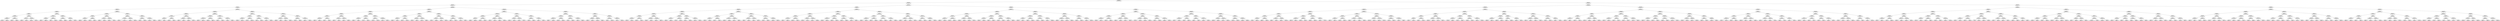 ## [header material...]
## Command to get the layout: "dot -Teps thisfile > thisfile.eps"
graph "test"
{
node [shape="rectangle", fontsize=10, width=".2", height=".2", margin=0];
graph[fontsize=8];

n000 [label="clustersize = 14060
splitting feature:
((-0.808,0.444)-(0.0145,-0.309))"] ;
n000 -- n001 ;
n001 [label="clustersize = 4937
splitting feature:
((0.0906,-0.102)-(-0.275,0.365))"] ;
n001 -- n002 ;
n002 [label="clustersize = 2181
splitting feature:
((-0.0999,0.429)-(-0.105,0.134))"] ;
n002 -- n003 ;
n003 [label="clustersize = 797
splitting feature:
((-0.272,-0.442)-(0.253,0.372))"] ;
n003 -- n004 ;
n004 [label="clustersize = 278
splitting feature:
((-0.787,0.924)-(-0.76,-0.354))"] ;
n004 -- n005 ;
n005 [label="clustersize = 103
splitting feature:
((-0.706,-0.96)-(-0.444,0.427))"] ;
n005 -- n006 ;
n006 [label="clustersize = 57
splitting feature:
((-0.0169,-0.692)-(0.441,0.743))"] ;
n006 -- n007 ;
n007 [label="clustersize = 25
splitting feature:
((-0.645,0.879)-(-0.0297,-0.651))"] ;
n007 -- n008 ;
n008 [label="clustersize = 14
splitting feature:
((0.645,-0.0559)-(-0.365,-0.121))"] ;
n008 -- n009 ;
n009 [label="clustersize = 6
pupil avg:
[ 0.65321225  0.11320031]"] ;
n008 -- n010 ;
n010 [label="clustersize = 8
pupil avg:
[ 0.59091861 -0.1263436 ]"] ;
n007 -- n011 ;
n011 [label="clustersize = 11
splitting feature:
((-0.623,-0.905)-(-0.377,0.0394))"] ;
n011 -- n012 ;
n012 [label="clustersize = 6
pupil avg:
[ 0.48391406  0.00138815]"] ;
n011 -- n013 ;
n013 [label="clustersize = 5
pupil avg:
[-0.02200382 -0.08583129]"] ;
n006 -- n014 ;
n014 [label="clustersize = 32
splitting feature:
((-0.189,0.722)-(-0.794,0.105))"] ;
n014 -- n015 ;
n015 [label="clustersize = 13
splitting feature:
((0.597,-0.703)-(-0.47,0.288))"] ;
n015 -- n016 ;
n016 [label="clustersize = 5
pupil avg:
[ 0.43200043  0.01358461]"] ;
n015 -- n017 ;
n017 [label="clustersize = 8
pupil avg:
[ 0.6897975   0.02749722]"] ;
n014 -- n018 ;
n018 [label="clustersize = 19
splitting feature:
((-0.466,-0.887)-(-0.0941,0.821))"] ;
n018 -- n019 ;
n019 [label="clustersize = 11
pupil avg:
[ 0.7265494   0.26698751]"] ;
n018 -- n020 ;
n020 [label="clustersize = 8
pupil avg:
[ 0.69123137  0.11630315]"] ;
n005 -- n021 ;
n021 [label="clustersize = 46
splitting feature:
((0.42,-0.511)-(0.51,-0.602))"] ;
n021 -- n022 ;
n022 [label="clustersize = 27
splitting feature:
((-0.456,0.733)-(-0.854,-0.0387))"] ;
n022 -- n023 ;
n023 [label="clustersize = 10
splitting feature:
((0.712,0.591)-(0.639,-0.84))"] ;
n023 -- n024 ;
n024 [label="clustersize = 4
pupil avg:
[ 0.60719697 -0.02911255]"] ;
n023 -- n025 ;
n025 [label="clustersize = 6
pupil avg:
[ 0.65298688 -0.31739533]"] ;
n022 -- n026 ;
n026 [label="clustersize = 17
splitting feature:
((0.325,-0.0692)-(-0.865,0.228))"] ;
n026 -- n027 ;
n027 [label="clustersize = 4
pupil avg:
[ 0.11175997  0.13241634]"] ;
n026 -- n028 ;
n028 [label="clustersize = 13
pupil avg:
[ 0.49467901 -0.02688447]"] ;
n021 -- n029 ;
n029 [label="clustersize = 19
splitting feature:
((0.0299,-0.955)-(-0.445,0.76))"] ;
n029 -- n030 ;
n030 [label="clustersize = 9
splitting feature:
((0.109,-0.185)-(-0.386,-0.789))"] ;
n030 -- n031 ;
n031 [label="clustersize = 4
pupil avg:
[-0.0158764   0.03509894]"] ;
n030 -- n032 ;
n032 [label="clustersize = 5
pupil avg:
[ 0.19936066  0.00960416]"] ;
n029 -- n033 ;
n033 [label="clustersize = 10
splitting feature:
((-0.529,-0.912)-(0.463,0.9))"] ;
n033 -- n034 ;
n034 [label="clustersize = 5
pupil avg:
[ 0.30482962 -0.13025681]"] ;
n033 -- n035 ;
n035 [label="clustersize = 5
pupil avg:
[ 0.56317384  0.12362041]"] ;
n004 -- n036 ;
n036 [label="clustersize = 175
splitting feature:
((0.309,-0.816)-(-0.884,0.888))"] ;
n036 -- n037 ;
n037 [label="clustersize = 96
splitting feature:
((0.511,0.313)-(-0.425,0.203))"] ;
n037 -- n038 ;
n038 [label="clustersize = 35
splitting feature:
((0.237,-0.58)-(0.675,-0.802))"] ;
n038 -- n039 ;
n039 [label="clustersize = 27
splitting feature:
((-0.589,-0.842)-(0.978,0.342))"] ;
n039 -- n040 ;
n040 [label="clustersize = 18
pupil avg:
[ 0.16454596  0.08346567]"] ;
n039 -- n041 ;
n041 [label="clustersize = 9
pupil avg:
[-0.08261383  0.02003997]"] ;
n038 -- n042 ;
n042 [label="clustersize = 8
splitting feature:
((0.449,-0.0985)-(0.938,-0.31))"] ;
n042 -- n043 ;
n043 [label="clustersize = 4
pupil avg:
[ 0.27204874  0.02524856]"] ;
n042 -- n044 ;
n044 [label="clustersize = 4
pupil avg:
[ 0.6865335   0.07861792]"] ;
n037 -- n045 ;
n045 [label="clustersize = 61
splitting feature:
((-0.169,0.848)-(-0.233,-0.28))"] ;
n045 -- n046 ;
n046 [label="clustersize = 12
splitting feature:
((0.257,-0.709)-(0.133,-0.615))"] ;
n046 -- n047 ;
n047 [label="clustersize = 4
pupil avg:
[ 0.44468562  0.0851695 ]"] ;
n046 -- n048 ;
n048 [label="clustersize = 8
pupil avg:
[ 0.17267942 -0.00960952]"] ;
n045 -- n049 ;
n049 [label="clustersize = 49
splitting feature:
((-0.275,0.604)-(-0.975,-0.888))"] ;
n049 -- n050 ;
n050 [label="clustersize = 37
pupil avg:
[ 0.01757386 -0.02438576]"] ;
n049 -- n051 ;
n051 [label="clustersize = 12
pupil avg:
[-0.21113527  0.00906704]"] ;
n036 -- n052 ;
n052 [label="clustersize = 79
splitting feature:
((0.987,-0.453)-(-0.148,-0.94))"] ;
n052 -- n053 ;
n053 [label="clustersize = 16
splitting feature:
((0.654,-0.0539)-(-0.9,-0.535))"] ;
n053 -- n054 ;
n054 [label="clustersize = 8
splitting feature:
((-0.714,-0.175)-(0.0639,-0.678))"] ;
n054 -- n055 ;
n055 [label="clustersize = 4
pupil avg:
[ 0.67451134 -0.0433109 ]"] ;
n054 -- n056 ;
n056 [label="clustersize = 4
pupil avg:
[  5.57796452e-01   4.20168067e-04]"] ;
n053 -- n057 ;
n057 [label="clustersize = 8
splitting feature:
((0.119,0.628)-(0.196,0.364))"] ;
n057 -- n058 ;
n058 [label="clustersize = 4
pupil avg:
[ 0.46845351 -0.07495256]"] ;
n057 -- n059 ;
n059 [label="clustersize = 4
pupil avg:
[ 0.36638443 -0.24359546]"] ;
n052 -- n060 ;
n060 [label="clustersize = 63
splitting feature:
((-0.775,-0.0376)-(-0.39,0.467))"] ;
n060 -- n061 ;
n061 [label="clustersize = 48
splitting feature:
((0.223,-0.487)-(0.694,0.133))"] ;
n061 -- n062 ;
n062 [label="clustersize = 42
pupil avg:
[ 0.16360471  0.0027847 ]"] ;
n061 -- n063 ;
n063 [label="clustersize = 6
pupil avg:
[-0.0752532   0.09925759]"] ;
n060 -- n064 ;
n064 [label="clustersize = 15
splitting feature:
((0.284,-0.162)-(-0.0509,-0.611))"] ;
n064 -- n065 ;
n065 [label="clustersize = 5
pupil avg:
[ 0.5328432  -0.27982902]"] ;
n064 -- n066 ;
n066 [label="clustersize = 10
pupil avg:
[ 0.12703699 -0.12633166]"] ;
n003 -- n067 ;
n067 [label="clustersize = 519
splitting feature:
((-0.0644,0.747)-(0.14,0.208))"] ;
n067 -- n068 ;
n068 [label="clustersize = 239
splitting feature:
((-0.323,0.443)-(0.021,0.806))"] ;
n068 -- n069 ;
n069 [label="clustersize = 33
splitting feature:
((-0.937,0.596)-(-0.488,0.486))"] ;
n069 -- n070 ;
n070 [label="clustersize = 17
splitting feature:
((0.483,-0.414)-(-0.434,0.000443))"] ;
n070 -- n071 ;
n071 [label="clustersize = 8
splitting feature:
((-0.552,-0.219)-(-0.6,0.518))"] ;
n071 -- n072 ;
n072 [label="clustersize = 4
pupil avg:
[ 0.54116541  0.00106288]"] ;
n071 -- n073 ;
n073 [label="clustersize = 4
pupil avg:
[ 0.11010738  0.07857143]"] ;
n070 -- n074 ;
n074 [label="clustersize = 9
splitting feature:
((0.207,0.786)-(-0.1,0.129))"] ;
n074 -- n075 ;
n075 [label="clustersize = 4
pupil avg:
[ 0.6682931  -0.03909457]"] ;
n074 -- n076 ;
n076 [label="clustersize = 5
pupil avg:
[ 0.47438183  0.03927053]"] ;
n069 -- n077 ;
n077 [label="clustersize = 16
splitting feature:
((-0.0878,-0.0021)-(-0.0339,0.66))"] ;
n077 -- n078 ;
n078 [label="clustersize = 8
splitting feature:
((-0.33,0.503)-(-0.00507,-0.574))"] ;
n078 -- n079 ;
n079 [label="clustersize = 4
pupil avg:
[-0.05182596 -0.15540159]"] ;
n078 -- n080 ;
n080 [label="clustersize = 4
pupil avg:
[-0.05802682  0.10758621]"] ;
n077 -- n081 ;
n081 [label="clustersize = 8
splitting feature:
((-0.879,0.636)-(-0.672,-0.914))"] ;
n081 -- n082 ;
n082 [label="clustersize = 4
pupil avg:
[ 0.48690543  0.08988318]"] ;
n081 -- n083 ;
n083 [label="clustersize = 4
pupil avg:
[ 0.23851541  0.18473389]"] ;
n068 -- n084 ;
n084 [label="clustersize = 206
splitting feature:
((0.0368,0.656)-(-0.601,0.529))"] ;
n084 -- n085 ;
n085 [label="clustersize = 157
splitting feature:
((-0.664,0.00144)-(0.894,-0.872))"] ;
n085 -- n086 ;
n086 [label="clustersize = 128
splitting feature:
((-0.409,-0.785)-(-0.0916,0.649))"] ;
n086 -- n087 ;
n087 [label="clustersize = 11
pupil avg:
[ 0.35634882  0.10844293]"] ;
n086 -- n088 ;
n088 [label="clustersize = 117
pupil avg:
[ 0.53238526  0.11560697]"] ;
n085 -- n089 ;
n089 [label="clustersize = 29
splitting feature:
((-0.865,-0.18)-(0.604,-0.908))"] ;
n089 -- n090 ;
n090 [label="clustersize = 11
pupil avg:
[ 0.56750693  0.05262998]"] ;
n089 -- n091 ;
n091 [label="clustersize = 18
pupil avg:
[ 0.74948659  0.12078699]"] ;
n084 -- n092 ;
n092 [label="clustersize = 49
splitting feature:
((-0.348,-0.0245)-(-0.0134,-0.776))"] ;
n092 -- n093 ;
n093 [label="clustersize = 31
splitting feature:
((0.376,-0.348)-(-0.272,-0.741))"] ;
n093 -- n094 ;
n094 [label="clustersize = 27
pupil avg:
[ 0.50848345  0.15763718]"] ;
n093 -- n095 ;
n095 [label="clustersize = 4
pupil avg:
[ 0.31984901 -0.31591367]"] ;
n092 -- n096 ;
n096 [label="clustersize = 18
splitting feature:
((-0.635,0.929)-(-0.179,0.512))"] ;
n096 -- n097 ;
n097 [label="clustersize = 11
pupil avg:
[ 0.33713275  0.20459774]"] ;
n096 -- n098 ;
n098 [label="clustersize = 7
pupil avg:
[-0.08045768  0.12755703]"] ;
n067 -- n099 ;
n099 [label="clustersize = 280
splitting feature:
((0.115,0.785)-(0.169,-0.488))"] ;
n099 -- n100 ;
n100 [label="clustersize = 167
splitting feature:
((0.279,0.0787)-(-0.879,-0.813))"] ;
n100 -- n101 ;
n101 [label="clustersize = 137
splitting feature:
((-0.215,0.146)-(-0.847,0.641))"] ;
n101 -- n102 ;
n102 [label="clustersize = 59
splitting feature:
((-0.801,-0.195)-(0.221,-0.45))"] ;
n102 -- n103 ;
n103 [label="clustersize = 37
pupil avg:
[ 0.07208745  0.04978999]"] ;
n102 -- n104 ;
n104 [label="clustersize = 22
pupil avg:
[ 0.29406757  0.14957262]"] ;
n101 -- n105 ;
n105 [label="clustersize = 78
splitting feature:
((0.266,0.556)-(0.147,0.296))"] ;
n105 -- n106 ;
n106 [label="clustersize = 22
pupil avg:
[ 0.51832171  0.22389143]"] ;
n105 -- n107 ;
n107 [label="clustersize = 56
pupil avg:
[ 0.29894123  0.18239986]"] ;
n100 -- n108 ;
n108 [label="clustersize = 30
splitting feature:
((-0.85,0.116)-(0.474,-0.948))"] ;
n108 -- n109 ;
n109 [label="clustersize = 21
splitting feature:
((0.366,0.739)-(0.0268,-0.463))"] ;
n109 -- n110 ;
n110 [label="clustersize = 14
pupil avg:
[ 0.51196703  0.21195326]"] ;
n109 -- n111 ;
n111 [label="clustersize = 7
pupil avg:
[ 0.265968    0.04604243]"] ;
n108 -- n112 ;
n112 [label="clustersize = 9
splitting feature:
((0.998,-0.755)-(0.491,-0.457))"] ;
n112 -- n113 ;
n113 [label="clustersize = 5
pupil avg:
[ 0.85915344  0.13132275]"] ;
n112 -- n114 ;
n114 [label="clustersize = 4
pupil avg:
[ 0.60097642  0.30126221]"] ;
n099 -- n115 ;
n115 [label="clustersize = 113
splitting feature:
((0.145,-0.277)-(-0.0339,0.533))"] ;
n115 -- n116 ;
n116 [label="clustersize = 64
splitting feature:
((0.789,-0.638)-(-0.0124,-0.525))"] ;
n116 -- n117 ;
n117 [label="clustersize = 14
splitting feature:
((0.474,-0.824)-(-0.716,0.367))"] ;
n117 -- n118 ;
n118 [label="clustersize = 8
pupil avg:
[-0.32885594  0.30975478]"] ;
n117 -- n119 ;
n119 [label="clustersize = 6
pupil avg:
[ 0.0593254  0.1735119]"] ;
n116 -- n120 ;
n120 [label="clustersize = 50
splitting feature:
((0.913,0.43)-(0.225,0.967))"] ;
n120 -- n121 ;
n121 [label="clustersize = 13
pupil avg:
[-0.07718135  0.09944506]"] ;
n120 -- n122 ;
n122 [label="clustersize = 37
pupil avg:
[ 0.13648946  0.18745298]"] ;
n115 -- n123 ;
n123 [label="clustersize = 49
splitting feature:
((0.122,-0.0895)-(0.547,-0.587))"] ;
n123 -- n124 ;
n124 [label="clustersize = 40
splitting feature:
((0.323,0.325)-(0.214,0.046))"] ;
n124 -- n125 ;
n125 [label="clustersize = 22
pupil avg:
[ 0.31851153  0.11560544]"] ;
n124 -- n126 ;
n126 [label="clustersize = 18
pupil avg:
[ 0.14763892  0.07397077]"] ;
n123 -- n127 ;
n127 [label="clustersize = 9
splitting feature:
((0.658,-0.726)-(0.0216,-0.196))"] ;
n127 -- n128 ;
n128 [label="clustersize = 4
pupil avg:
[ 0.55496673  0.18113523]"] ;
n127 -- n129 ;
n129 [label="clustersize = 5
pupil avg:
[ 0.35411606  0.20502024]"] ;
n002 -- n130 ;
n130 [label="clustersize = 1384
splitting feature:
((0.439,0.849)-(-0.255,0.141))"] ;
n130 -- n131 ;
n131 [label="clustersize = 301
splitting feature:
((-0.634,0.643)-(0.077,-0.663))"] ;
n131 -- n132 ;
n132 [label="clustersize = 181
splitting feature:
((0.927,-0.563)-(-0.501,0.718))"] ;
n132 -- n133 ;
n133 [label="clustersize = 49
splitting feature:
((-0.67,-0.63)-(-0.903,-0.971))"] ;
n133 -- n134 ;
n134 [label="clustersize = 27
splitting feature:
((0.995,-0.547)-(0.194,-0.247))"] ;
n134 -- n135 ;
n135 [label="clustersize = 10
splitting feature:
((-0.199,0.527)-(-0.455,0.239))"] ;
n135 -- n136 ;
n136 [label="clustersize = 6
pupil avg:
[ 0.13153305  0.16786826]"] ;
n135 -- n137 ;
n137 [label="clustersize = 4
pupil avg:
[ 0.37599083  0.10760568]"] ;
n134 -- n138 ;
n138 [label="clustersize = 17
splitting feature:
((0.191,-0.557)-(0.222,0.198))"] ;
n138 -- n139 ;
n139 [label="clustersize = 7
pupil avg:
[ 0.58070292  0.18231522]"] ;
n138 -- n140 ;
n140 [label="clustersize = 10
pupil avg:
[ 0.41185457  0.2169277 ]"] ;
n133 -- n141 ;
n141 [label="clustersize = 22
splitting feature:
((0.923,-0.971)-(0.607,0.552))"] ;
n141 -- n142 ;
n142 [label="clustersize = 12
splitting feature:
((0.175,-0.548)-(-0.276,0.0259))"] ;
n142 -- n143 ;
n143 [label="clustersize = 6
pupil avg:
[ 0.57858854  0.1784269 ]"] ;
n142 -- n144 ;
n144 [label="clustersize = 6
pupil avg:
[ 0.72272061  0.24024674]"] ;
n141 -- n145 ;
n145 [label="clustersize = 10
splitting feature:
((-0.338,0.951)-(-0.415,0.151))"] ;
n145 -- n146 ;
n146 [label="clustersize = 5
pupil avg:
[ 0.40353492  0.19421994]"] ;
n145 -- n147 ;
n147 [label="clustersize = 5
pupil avg:
[ 0.65648549  0.25431919]"] ;
n132 -- n148 ;
n148 [label="clustersize = 132
splitting feature:
((0.8,-0.699)-(0.605,-0.0318))"] ;
n148 -- n149 ;
n149 [label="clustersize = 31
splitting feature:
((0.5,0.831)-(0.066,-0.0299))"] ;
n149 -- n150 ;
n150 [label="clustersize = 8
splitting feature:
((-0.345,-0.363)-(0.158,0.849))"] ;
n150 -- n151 ;
n151 [label="clustersize = 4
pupil avg:
[-0.17954545 -0.30513035]"] ;
n150 -- n152 ;
n152 [label="clustersize = 4
pupil avg:
[-0.04774498  0.08444751]"] ;
n149 -- n153 ;
n153 [label="clustersize = 23
splitting feature:
((-0.496,0.885)-(-0.224,0.779))"] ;
n153 -- n154 ;
n154 [label="clustersize = 19
pupil avg:
[ 0.2181727   0.22720984]"] ;
n153 -- n155 ;
n155 [label="clustersize = 4
pupil avg:
[ 0.41435574 -0.00473856]"] ;
n148 -- n156 ;
n156 [label="clustersize = 101
splitting feature:
((0.453,0.0294)-(0.791,0.484))"] ;
n156 -- n157 ;
n157 [label="clustersize = 78
splitting feature:
((-0.599,-0.972)-(0.475,0.169))"] ;
n157 -- n158 ;
n158 [label="clustersize = 25
pupil avg:
[ 0.52189741  0.16940467]"] ;
n157 -- n159 ;
n159 [label="clustersize = 53
pupil avg:
[ 0.3317136   0.18006056]"] ;
n156 -- n160 ;
n160 [label="clustersize = 23
splitting feature:
((0.503,0.458)-(0.0656,-0.436))"] ;
n160 -- n161 ;
n161 [label="clustersize = 12
pupil avg:
[ 0.34841428  0.11133558]"] ;
n160 -- n162 ;
n162 [label="clustersize = 11
pupil avg:
[-0.02931542  0.11094222]"] ;
n131 -- n163 ;
n163 [label="clustersize = 120
splitting feature:
((0.065,-0.071)-(0.212,0.664))"] ;
n163 -- n164 ;
n164 [label="clustersize = 81
splitting feature:
((0.425,-0.388)-(-0.18,0.997))"] ;
n164 -- n165 ;
n165 [label="clustersize = 36
splitting feature:
((0.81,-0.616)-(-0.838,0.831))"] ;
n165 -- n166 ;
n166 [label="clustersize = 19
splitting feature:
((0.228,-0.328)-(0.244,-0.63))"] ;
n166 -- n167 ;
n167 [label="clustersize = 13
pupil avg:
[-0.17790358  0.21881255]"] ;
n166 -- n168 ;
n168 [label="clustersize = 6
pupil avg:
[ 0.19524878  0.16144789]"] ;
n165 -- n169 ;
n169 [label="clustersize = 17
splitting feature:
((-0.42,-0.178)-(-0.823,0.714))"] ;
n169 -- n170 ;
n170 [label="clustersize = 4
pupil avg:
[-0.10359231  0.11570593]"] ;
n169 -- n171 ;
n171 [label="clustersize = 13
pupil avg:
[ 0.31567744  0.25049354]"] ;
n164 -- n172 ;
n172 [label="clustersize = 45
splitting feature:
((0.537,-0.657)-(-0.229,0.599))"] ;
n172 -- n173 ;
n173 [label="clustersize = 13
splitting feature:
((-0.656,0.631)-(-0.668,-0.175))"] ;
n173 -- n174 ;
n174 [label="clustersize = 5
pupil avg:
[-0.13223724 -0.04430642]"] ;
n173 -- n175 ;
n175 [label="clustersize = 8
pupil avg:
[-0.03080861  0.21200472]"] ;
n172 -- n176 ;
n176 [label="clustersize = 32
splitting feature:
((0.934,0.743)-(0.238,-0.822))"] ;
n176 -- n177 ;
n177 [label="clustersize = 5
pupil avg:
[-0.079806   -0.11905068]"] ;
n176 -- n178 ;
n178 [label="clustersize = 27
pupil avg:
[ 0.14690298  0.0400057 ]"] ;
n163 -- n179 ;
n179 [label="clustersize = 39
splitting feature:
((0.548,0.535)-(-0.398,-0.368))"] ;
n179 -- n180 ;
n180 [label="clustersize = 21
splitting feature:
((0.141,-0.186)-(0.124,0.536))"] ;
n180 -- n181 ;
n181 [label="clustersize = 8
splitting feature:
((-0.851,-0.907)-(0.907,0.106))"] ;
n181 -- n182 ;
n182 [label="clustersize = 4
pupil avg:
[ 0.27106227  0.13049451]"] ;
n181 -- n183 ;
n183 [label="clustersize = 4
pupil avg:
[-0.04927536  0.39456522]"] ;
n180 -- n184 ;
n184 [label="clustersize = 13
splitting feature:
((-0.215,0.275)-(0.63,0.213))"] ;
n184 -- n185 ;
n185 [label="clustersize = 5
pupil avg:
[ 0.77189723  0.22665349]"] ;
n184 -- n186 ;
n186 [label="clustersize = 8
pupil avg:
[ 0.57220226  0.23198949]"] ;
n179 -- n187 ;
n187 [label="clustersize = 18
splitting feature:
((0.944,-0.68)-(-0.264,0.51))"] ;
n187 -- n188 ;
n188 [label="clustersize = 8
splitting feature:
((0.885,-0.504)-(0.557,0.00993))"] ;
n188 -- n189 ;
n189 [label="clustersize = 4
pupil avg:
[ 0.16860987  0.17742096]"] ;
n188 -- n190 ;
n190 [label="clustersize = 4
pupil avg:
[ 0.5126454   0.22000621]"] ;
n187 -- n191 ;
n191 [label="clustersize = 10
splitting feature:
((0.231,-0.816)-(-0.314,-0.266))"] ;
n191 -- n192 ;
n192 [label="clustersize = 6
pupil avg:
[ 0.11276771  0.11395623]"] ;
n191 -- n193 ;
n193 [label="clustersize = 4
pupil avg:
[-0.02557155 -0.17647001]"] ;
n130 -- n194 ;
n194 [label="clustersize = 1083
splitting feature:
((0.517,0.437)-(-0.335,0.0134))"] ;
n194 -- n195 ;
n195 [label="clustersize = 211
splitting feature:
((-0.194,-0.145)-(0.457,0.293))"] ;
n195 -- n196 ;
n196 [label="clustersize = 152
splitting feature:
((-0.0443,-0.1)-(-0.823,0.659))"] ;
n196 -- n197 ;
n197 [label="clustersize = 132
splitting feature:
((-0.966,0.667)-(-0.383,0.479))"] ;
n197 -- n198 ;
n198 [label="clustersize = 58
splitting feature:
((0.854,-0.21)-(-0.16,-0.91))"] ;
n198 -- n199 ;
n199 [label="clustersize = 9
pupil avg:
[ 0.34019509  0.08808173]"] ;
n198 -- n200 ;
n200 [label="clustersize = 49
pupil avg:
[ 0.09296333  0.04230961]"] ;
n197 -- n201 ;
n201 [label="clustersize = 74
splitting feature:
((-0.552,0.477)-(-0.0522,0.144))"] ;
n201 -- n202 ;
n202 [label="clustersize = 9
pupil avg:
[-0.01657735 -0.10380294]"] ;
n201 -- n203 ;
n203 [label="clustersize = 65
pupil avg:
[ 0.04991218  0.03374787]"] ;
n196 -- n204 ;
n204 [label="clustersize = 20
splitting feature:
((-0.675,0.965)-(-0.211,-0.722))"] ;
n204 -- n205 ;
n205 [label="clustersize = 12
splitting feature:
((-0.165,-0.869)-(0.167,0.535))"] ;
n205 -- n206 ;
n206 [label="clustersize = 4
pupil avg:
[ 0.22647702 -0.02018867]"] ;
n205 -- n207 ;
n207 [label="clustersize = 8
pupil avg:
[ 0.62478627  0.15504962]"] ;
n204 -- n208 ;
n208 [label="clustersize = 8
splitting feature:
((0.268,0.204)-(0.748,0.224))"] ;
n208 -- n209 ;
n209 [label="clustersize = 4
pupil avg:
[ 0.13480554 -0.0006592 ]"] ;
n208 -- n210 ;
n210 [label="clustersize = 4
pupil avg:
[-0.16055216  0.07963098]"] ;
n195 -- n211 ;
n211 [label="clustersize = 59
splitting feature:
((-0.874,0.627)-(-0.178,-0.01))"] ;
n211 -- n212 ;
n212 [label="clustersize = 43
splitting feature:
((-0.0215,-0.754)-(0.57,0.848))"] ;
n212 -- n213 ;
n213 [label="clustersize = 21
splitting feature:
((0.917,0.755)-(-0.55,-0.129))"] ;
n213 -- n214 ;
n214 [label="clustersize = 4
pupil avg:
[ 0.04247604  0.20078995]"] ;
n213 -- n215 ;
n215 [label="clustersize = 17
pupil avg:
[ 0.34022532  0.14805276]"] ;
n212 -- n216 ;
n216 [label="clustersize = 22
splitting feature:
((0.623,0.87)-(-0.422,-0.284))"] ;
n216 -- n217 ;
n217 [label="clustersize = 9
pupil avg:
[ 0.35429715  0.24671448]"] ;
n216 -- n218 ;
n218 [label="clustersize = 13
pupil avg:
[ 0.50354777  0.11514114]"] ;
n211 -- n219 ;
n219 [label="clustersize = 16
splitting feature:
((-0.709,0.407)-(0.362,-0.123))"] ;
n219 -- n220 ;
n220 [label="clustersize = 8
splitting feature:
((-0.692,0.836)-(0.205,0.735))"] ;
n220 -- n221 ;
n221 [label="clustersize = 4
pupil avg:
[ 0.46141158  0.13946189]"] ;
n220 -- n222 ;
n222 [label="clustersize = 4
pupil avg:
[ 0.09009009  0.06799754]"] ;
n219 -- n223 ;
n223 [label="clustersize = 8
splitting feature:
((-0.107,-0.32)-(0.0867,-0.242))"] ;
n223 -- n224 ;
n224 [label="clustersize = 4
pupil avg:
[-0.16398014  0.22112299]"] ;
n223 -- n225 ;
n225 [label="clustersize = 4
pupil avg:
[ 0.19245024  0.12786378]"] ;
n194 -- n226 ;
n226 [label="clustersize = 872
splitting feature:
((-0.243,-0.382)-(-0.297,0.876))"] ;
n226 -- n227 ;
n227 [label="clustersize = 661
splitting feature:
((-0.394,0.238)-(-0.166,0.574))"] ;
n227 -- n228 ;
n228 [label="clustersize = 171
splitting feature:
((-0.193,0.341)-(-0.69,-0.559))"] ;
n228 -- n229 ;
n229 [label="clustersize = 113
splitting feature:
((0.0367,0.933)-(-0.318,-0.359))"] ;
n229 -- n230 ;
n230 [label="clustersize = 21
pupil avg:
[ 0.21515398  0.04744437]"] ;
n229 -- n231 ;
n231 [label="clustersize = 92
pupil avg:
[-0.02403481 -0.05926177]"] ;
n228 -- n232 ;
n232 [label="clustersize = 58
splitting feature:
((-0.22,-0.457)-(0.186,0.321))"] ;
n232 -- n233 ;
n233 [label="clustersize = 46
pupil avg:
[-0.25087082 -0.18062353]"] ;
n232 -- n234 ;
n234 [label="clustersize = 12
pupil avg:
[ 0.03793687 -0.08399874]"] ;
n227 -- n235 ;
n235 [label="clustersize = 490
splitting feature:
((0.466,-0.929)-(0.112,0.198))"] ;
n235 -- n236 ;
n236 [label="clustersize = 41
splitting feature:
((0.906,0.264)-(-0.384,0.587))"] ;
n236 -- n237 ;
n237 [label="clustersize = 7
pupil avg:
[ 0.15614132  0.06319739]"] ;
n236 -- n238 ;
n238 [label="clustersize = 34
pupil avg:
[-0.08368189 -0.03367447]"] ;
n235 -- n239 ;
n239 [label="clustersize = 449
splitting feature:
((-0.501,0.661)-(0.0831,0.211))"] ;
n239 -- n240 ;
n240 [label="clustersize = 22
pupil avg:
[-0.03476537 -0.01754539]"] ;
n239 -- n241 ;
n241 [label="clustersize = 427
pupil avg:
[ 0.08016059  0.01697148]"] ;
n226 -- n242 ;
n242 [label="clustersize = 211
splitting feature:
((-0.342,-0.0679)-(-0.57,0.781))"] ;
n242 -- n243 ;
n243 [label="clustersize = 146
splitting feature:
((0.422,-0.39)-(-0.567,0.357))"] ;
n243 -- n244 ;
n244 [label="clustersize = 30
splitting feature:
((-0.941,0.936)-(-0.925,-0.191))"] ;
n244 -- n245 ;
n245 [label="clustersize = 8
pupil avg:
[ 0.62367239 -0.06164897]"] ;
n244 -- n246 ;
n246 [label="clustersize = 22
pupil avg:
[ 0.08949007 -0.03214245]"] ;
n243 -- n247 ;
n247 [label="clustersize = 116
splitting feature:
((0.555,0.996)-(0.406,0.134))"] ;
n247 -- n248 ;
n248 [label="clustersize = 38
pupil avg:
[-0.03233473 -0.15859909]"] ;
n247 -- n249 ;
n249 [label="clustersize = 78
pupil avg:
[ 0.11422989 -0.10842284]"] ;
n242 -- n250 ;
n250 [label="clustersize = 65
splitting feature:
((-0.958,0.79)-(0.391,0.0658))"] ;
n250 -- n251 ;
n251 [label="clustersize = 37
splitting feature:
((0.181,-0.514)-(-0.0928,0.838))"] ;
n251 -- n252 ;
n252 [label="clustersize = 11
pupil avg:
[ 0.17278864 -0.11003307]"] ;
n251 -- n253 ;
n253 [label="clustersize = 26
pupil avg:
[ 0.59940473 -0.14739088]"] ;
n250 -- n254 ;
n254 [label="clustersize = 28
splitting feature:
((0.354,0.0695)-(-0.0349,0.671))"] ;
n254 -- n255 ;
n255 [label="clustersize = 5
pupil avg:
[ 0.07043247  0.17315433]"] ;
n254 -- n256 ;
n256 [label="clustersize = 23
pupil avg:
[ 0.12277284 -0.01388529]"] ;
n001 -- n257 ;
n257 [label="clustersize = 2756
splitting feature:
((0.0838,-0.0717)-(-0.104,0.797))"] ;
n257 -- n258 ;
n258 [label="clustersize = 931
splitting feature:
((-0.761,0.684)-(-0.54,-0.271))"] ;
n258 -- n259 ;
n259 [label="clustersize = 503
splitting feature:
((-0.271,0.0867)-(-0.387,0.465))"] ;
n259 -- n260 ;
n260 [label="clustersize = 363
splitting feature:
((-0.211,-0.661)-(0.346,0.738))"] ;
n260 -- n261 ;
n261 [label="clustersize = 263
splitting feature:
((-0.22,0.997)-(-0.182,-0.645))"] ;
n261 -- n262 ;
n262 [label="clustersize = 56
splitting feature:
((0.113,-0.116)-(-0.869,-0.557))"] ;
n262 -- n263 ;
n263 [label="clustersize = 34
splitting feature:
((-0.123,0.072)-(-0.862,0.219))"] ;
n263 -- n264 ;
n264 [label="clustersize = 13
pupil avg:
[ 0.15062118 -0.10089814]"] ;
n263 -- n265 ;
n265 [label="clustersize = 21
pupil avg:
[ 0.41313721 -0.0866252 ]"] ;
n262 -- n266 ;
n266 [label="clustersize = 22
splitting feature:
((-0.964,0.0737)-(-0.061,-0.52))"] ;
n266 -- n267 ;
n267 [label="clustersize = 14
pupil avg:
[ 0.0086709  -0.18988878]"] ;
n266 -- n268 ;
n268 [label="clustersize = 8
pupil avg:
[ 0.17179774 -0.06264405]"] ;
n261 -- n269 ;
n269 [label="clustersize = 207
splitting feature:
((-0.872,0.343)-(-0.352,-0.175))"] ;
n269 -- n270 ;
n270 [label="clustersize = 119
splitting feature:
((-0.678,0.841)-(0.699,0.0287))"] ;
n270 -- n271 ;
n271 [label="clustersize = 106
pupil avg:
[ 0.14362479 -0.05847712]"] ;
n270 -- n272 ;
n272 [label="clustersize = 13
pupil avg:
[-0.01582901 -0.08481101]"] ;
n269 -- n273 ;
n273 [label="clustersize = 88
splitting feature:
((-0.542,-0.843)-(-0.0638,-0.0313))"] ;
n273 -- n274 ;
n274 [label="clustersize = 13
pupil avg:
[-0.14969007 -0.20381284]"] ;
n273 -- n275 ;
n275 [label="clustersize = 75
pupil avg:
[ 0.01929836 -0.11784555]"] ;
n260 -- n276 ;
n276 [label="clustersize = 100
splitting feature:
((-0.447,-0.469)-(-0.0741,-0.619))"] ;
n276 -- n277 ;
n277 [label="clustersize = 33
splitting feature:
((0.629,-0.336)-(0.436,-0.353))"] ;
n277 -- n278 ;
n278 [label="clustersize = 10
splitting feature:
((-0.95,0.807)-(-0.341,-0.347))"] ;
n278 -- n279 ;
n279 [label="clustersize = 5
pupil avg:
[ 0.44621258 -0.01058814]"] ;
n278 -- n280 ;
n280 [label="clustersize = 5
pupil avg:
[ 0.09987533 -0.15668402]"] ;
n277 -- n281 ;
n281 [label="clustersize = 23
splitting feature:
((-0.325,0.885)-(-0.209,0.0401))"] ;
n281 -- n282 ;
n282 [label="clustersize = 5
pupil avg:
[ 0.8157715  -0.18098513]"] ;
n281 -- n283 ;
n283 [label="clustersize = 18
pupil avg:
[ 0.444342   -0.03196649]"] ;
n276 -- n284 ;
n284 [label="clustersize = 67
splitting feature:
((0.911,-0.982)-(-0.628,0.801))"] ;
n284 -- n285 ;
n285 [label="clustersize = 8
splitting feature:
((0.609,-0.556)-(0.232,-0.794))"] ;
n285 -- n286 ;
n286 [label="clustersize = 4
pupil avg:
[ 0.52824307  0.10366184]"] ;
n285 -- n287 ;
n287 [label="clustersize = 4
pupil avg:
[ 0.28769841 -0.09920635]"] ;
n284 -- n288 ;
n288 [label="clustersize = 59
splitting feature:
((-0.105,0.884)-(0.478,0.0161))"] ;
n288 -- n289 ;
n289 [label="clustersize = 45
pupil avg:
[ 0.1368914  -0.04287886]"] ;
n288 -- n290 ;
n290 [label="clustersize = 14
pupil avg:
[ 0.18382671  0.05832148]"] ;
n259 -- n291 ;
n291 [label="clustersize = 140
splitting feature:
((0.251,0.542)-(-0.379,-0.602))"] ;
n291 -- n292 ;
n292 [label="clustersize = 73
splitting feature:
((-0.537,0.0526)-(0.714,0.947))"] ;
n292 -- n293 ;
n293 [label="clustersize = 55
splitting feature:
((-0.983,0.838)-(-0.381,-0.0319))"] ;
n293 -- n294 ;
n294 [label="clustersize = 24
splitting feature:
((-0.196,-0.406)-(-0.701,0.297))"] ;
n294 -- n295 ;
n295 [label="clustersize = 8
pupil avg:
[ 0.40448451 -0.10663227]"] ;
n294 -- n296 ;
n296 [label="clustersize = 16
pupil avg:
[ 0.72651978 -0.19852147]"] ;
n293 -- n297 ;
n297 [label="clustersize = 31
splitting feature:
((-0.257,0.636)-(0.855,0.549))"] ;
n297 -- n298 ;
n298 [label="clustersize = 27
pupil avg:
[ 0.43534291 -0.11958427]"] ;
n297 -- n299 ;
n299 [label="clustersize = 4
pupil avg:
[ 0.15307215 -0.13744863]"] ;
n292 -- n300 ;
n300 [label="clustersize = 18
splitting feature:
((-0.327,-0.367)-(0.481,0.535))"] ;
n300 -- n301 ;
n301 [label="clustersize = 9
splitting feature:
((-0.0845,-0.284)-(-0.0753,0.376))"] ;
n301 -- n302 ;
n302 [label="clustersize = 5
pupil avg:
[ 0.06680189 -0.02561398]"] ;
n301 -- n303 ;
n303 [label="clustersize = 4
pupil avg:
[ 0.30194659 -0.05560918]"] ;
n300 -- n304 ;
n304 [label="clustersize = 9
splitting feature:
((0.562,-0.0565)-(-0.425,-0.159))"] ;
n304 -- n305 ;
n305 [label="clustersize = 5
pupil avg:
[ 0.59533701 -0.1015551 ]"] ;
n304 -- n306 ;
n306 [label="clustersize = 4
pupil avg:
[ 0.44745569  0.00061708]"] ;
n291 -- n307 ;
n307 [label="clustersize = 67
splitting feature:
((-0.0764,-0.454)-(-0.264,0.509))"] ;
n307 -- n308 ;
n308 [label="clustersize = 18
splitting feature:
((-0.221,0.225)-(-0.0213,-0.574))"] ;
n308 -- n309 ;
n309 [label="clustersize = 9
splitting feature:
((-0.0675,0.498)-(-0.155,0.337))"] ;
n309 -- n310 ;
n310 [label="clustersize = 4
pupil avg:
[ 0.42071356 -0.16261014]"] ;
n309 -- n311 ;
n311 [label="clustersize = 5
pupil avg:
[ 0.15590012 -0.18081022]"] ;
n308 -- n312 ;
n312 [label="clustersize = 9
splitting feature:
((-0.473,0.327)-(-0.383,0.912))"] ;
n312 -- n313 ;
n313 [label="clustersize = 4
pupil avg:
[-0.12729226 -0.1483533 ]"] ;
n312 -- n314 ;
n314 [label="clustersize = 5
pupil avg:
[ 0.2369697  -0.11820373]"] ;
n307 -- n315 ;
n315 [label="clustersize = 49
splitting feature:
((-0.0317,-0.128)-(-0.519,0.61))"] ;
n315 -- n316 ;
n316 [label="clustersize = 16
splitting feature:
((0.189,0.907)-(-0.324,0.958))"] ;
n316 -- n317 ;
n317 [label="clustersize = 5
pupil avg:
[ 0.0014868  -0.17937614]"] ;
n316 -- n318 ;
n318 [label="clustersize = 11
pupil avg:
[ 0.37091665 -0.15764257]"] ;
n315 -- n319 ;
n319 [label="clustersize = 33
splitting feature:
((-0.677,0.203)-(-0.0385,0.34))"] ;
n319 -- n320 ;
n320 [label="clustersize = 10
pupil avg:
[ 0.43861299 -0.30340658]"] ;
n319 -- n321 ;
n321 [label="clustersize = 23
pupil avg:
[ 0.38061085 -0.19243643]"] ;
n258 -- n322 ;
n322 [label="clustersize = 428
splitting feature:
((-0.368,-0.493)-(-0.621,-0.0959))"] ;
n322 -- n323 ;
n323 [label="clustersize = 215
splitting feature:
((-0.524,-0.515)-(0.0914,-0.0656))"] ;
n323 -- n324 ;
n324 [label="clustersize = 115
splitting feature:
((-0.502,-0.904)-(-0.447,0.708))"] ;
n324 -- n325 ;
n325 [label="clustersize = 72
splitting feature:
((-0.453,-0.944)-(-0.865,0.265))"] ;
n325 -- n326 ;
n326 [label="clustersize = 52
splitting feature:
((0.627,0.714)-(-0.788,-0.196))"] ;
n326 -- n327 ;
n327 [label="clustersize = 7
pupil avg:
[-0.18077903 -0.15442402]"] ;
n326 -- n328 ;
n328 [label="clustersize = 45
pupil avg:
[-0.45592265 -0.27228906]"] ;
n325 -- n329 ;
n329 [label="clustersize = 20
splitting feature:
((-0.665,-0.327)-(-0.515,-0.911))"] ;
n329 -- n330 ;
n330 [label="clustersize = 10
pupil avg:
[-0.03535824 -0.16998468]"] ;
n329 -- n331 ;
n331 [label="clustersize = 10
pupil avg:
[-0.41942206 -0.20766435]"] ;
n324 -- n332 ;
n332 [label="clustersize = 43
splitting feature:
((-0.313,0.994)-(0.461,0.226))"] ;
n332 -- n333 ;
n333 [label="clustersize = 33
splitting feature:
((-0.701,-0.965)-(0.464,0.363))"] ;
n333 -- n334 ;
n334 [label="clustersize = 18
pupil avg:
[ 0.08507778 -0.23860057]"] ;
n333 -- n335 ;
n335 [label="clustersize = 15
pupil avg:
[ 0.28827311 -0.17598476]"] ;
n332 -- n336 ;
n336 [label="clustersize = 10
splitting feature:
((0.121,-0.0323)-(-0.0998,0.485))"] ;
n336 -- n337 ;
n337 [label="clustersize = 4
pupil avg:
[-0.30392157 -0.25784314]"] ;
n336 -- n338 ;
n338 [label="clustersize = 6
pupil avg:
[-0.03328755 -0.25659341]"] ;
n323 -- n339 ;
n339 [label="clustersize = 100
splitting feature:
((0.239,0.654)-(-0.519,-0.882))"] ;
n339 -- n340 ;
n340 [label="clustersize = 46
splitting feature:
((0.123,-0.795)-(-0.684,-0.818))"] ;
n340 -- n341 ;
n341 [label="clustersize = 28
splitting feature:
((-0.0255,0.513)-(0.789,-0.559))"] ;
n341 -- n342 ;
n342 [label="clustersize = 18
pupil avg:
[ 0.35116039 -0.0483697 ]"] ;
n341 -- n343 ;
n343 [label="clustersize = 10
pupil avg:
[ 0.09304033  0.05484995]"] ;
n340 -- n344 ;
n344 [label="clustersize = 18
splitting feature:
((-0.331,-0.904)-(0.619,0.665))"] ;
n344 -- n345 ;
n345 [label="clustersize = 12
pupil avg:
[ 0.03103592 -0.18369614]"] ;
n344 -- n346 ;
n346 [label="clustersize = 6
pupil avg:
[ 0.33219134 -0.1549666 ]"] ;
n339 -- n347 ;
n347 [label="clustersize = 54
splitting feature:
((-0.215,-0.528)-(0.437,-0.123))"] ;
n347 -- n348 ;
n348 [label="clustersize = 46
splitting feature:
((0.00572,-0.102)-(0.236,-0.0757))"] ;
n348 -- n349 ;
n349 [label="clustersize = 36
pupil avg:
[ 0.03373062 -0.13129037]"] ;
n348 -- n350 ;
n350 [label="clustersize = 10
pupil avg:
[ 0.17750233 -0.02906977]"] ;
n347 -- n351 ;
n351 [label="clustersize = 8
splitting feature:
((-0.267,-0.39)-(-0.464,0.438))"] ;
n351 -- n352 ;
n352 [label="clustersize = 4
pupil avg:
[-0.4265873  -0.18730159]"] ;
n351 -- n353 ;
n353 [label="clustersize = 4
pupil avg:
[-0.00020098 -0.00194445]"] ;
n322 -- n354 ;
n354 [label="clustersize = 213
splitting feature:
((-0.245,-0.196)-(-0.383,0.366))"] ;
n354 -- n355 ;
n355 [label="clustersize = 82
splitting feature:
((0.0679,-0.805)-(-0.898,-0.809))"] ;
n355 -- n356 ;
n356 [label="clustersize = 51
splitting feature:
((0.376,0.474)-(-0.911,0.715))"] ;
n356 -- n357 ;
n357 [label="clustersize = 18
splitting feature:
((-0.832,-0.335)-(0.457,0.0838))"] ;
n357 -- n358 ;
n358 [label="clustersize = 8
pupil avg:
[-0.15728456 -0.08239798]"] ;
n357 -- n359 ;
n359 [label="clustersize = 10
pupil avg:
[ 0.11624321 -0.02768344]"] ;
n356 -- n360 ;
n360 [label="clustersize = 33
splitting feature:
((0.0928,-0.0678)-(-0.917,0.388))"] ;
n360 -- n361 ;
n361 [label="clustersize = 25
pupil avg:
[ 0.13293314 -0.0764692 ]"] ;
n360 -- n362 ;
n362 [label="clustersize = 8
pupil avg:
[ 0.34421355 -0.06560979]"] ;
n355 -- n363 ;
n363 [label="clustersize = 31
splitting feature:
((-0.483,-0.752)-(-0.179,0.837))"] ;
n363 -- n364 ;
n364 [label="clustersize = 22
splitting feature:
((0.313,-0.717)-(-0.183,0.875))"] ;
n364 -- n365 ;
n365 [label="clustersize = 11
pupil avg:
[-0.20184228 -0.33816054]"] ;
n364 -- n366 ;
n366 [label="clustersize = 11
pupil avg:
[-0.03353951 -0.20280051]"] ;
n363 -- n367 ;
n367 [label="clustersize = 9
splitting feature:
((-0.974,-0.411)-(-0.993,0.384))"] ;
n367 -- n368 ;
n368 [label="clustersize = 5
pupil avg:
[-0.01535424 -0.10271777]"] ;
n367 -- n369 ;
n369 [label="clustersize = 4
pupil avg:
[ 0.26826376 -0.04997628]"] ;
n354 -- n370 ;
n370 [label="clustersize = 131
splitting feature:
((0.96,0.00581)-(-0.965,1))"] ;
n370 -- n371 ;
n371 [label="clustersize = 22
splitting feature:
((-0.689,0.915)-(0.757,0.331))"] ;
n371 -- n372 ;
n372 [label="clustersize = 12
splitting feature:
((-0.246,0.439)-(-0.154,-0.201))"] ;
n372 -- n373 ;
n373 [label="clustersize = 6
pupil avg:
[ 0.36352226 -0.25677622]"] ;
n372 -- n374 ;
n374 [label="clustersize = 6
pupil avg:
[ 0.08957096 -0.18811124]"] ;
n371 -- n375 ;
n375 [label="clustersize = 10
splitting feature:
((0.366,-0.494)-(-0.984,-0.371))"] ;
n375 -- n376 ;
n376 [label="clustersize = 6
pupil avg:
[ 0.15586514  0.10226392]"] ;
n375 -- n377 ;
n377 [label="clustersize = 4
pupil avg:
[-0.34455162 -0.17903924]"] ;
n370 -- n378 ;
n378 [label="clustersize = 109
splitting feature:
((-0.756,-0.877)-(-0.716,0.546))"] ;
n378 -- n379 ;
n379 [label="clustersize = 13
splitting feature:
((-0.381,-0.947)-(-0.477,0.869))"] ;
n379 -- n380 ;
n380 [label="clustersize = 9
pupil avg:
[-0.00970518 -0.10004875]"] ;
n379 -- n381 ;
n381 [label="clustersize = 4
pupil avg:
[ 0.37501329 -0.17998405]"] ;
n378 -- n382 ;
n382 [label="clustersize = 96
splitting feature:
((-0.965,-0.654)-(0.359,0.208))"] ;
n382 -- n383 ;
n383 [label="clustersize = 28
pupil avg:
[ 0.31269165 -0.23481777]"] ;
n382 -- n384 ;
n384 [label="clustersize = 68
pupil avg:
[ 0.41517645 -0.18389542]"] ;
n257 -- n385 ;
n385 [label="clustersize = 1825
splitting feature:
((-0.2,-0.587)-(0.232,-0.18))"] ;
n385 -- n386 ;
n386 [label="clustersize = 1083
splitting feature:
((-0.0908,0.676)-(-0.183,-0.436))"] ;
n386 -- n387 ;
n387 [label="clustersize = 643
splitting feature:
((-0.395,0.576)-(-0.796,0.33))"] ;
n387 -- n388 ;
n388 [label="clustersize = 316
splitting feature:
((-0.371,0.872)-(-0.266,-0.319))"] ;
n388 -- n389 ;
n389 [label="clustersize = 218
splitting feature:
((-0.405,-0.197)-(-0.471,0.516))"] ;
n389 -- n390 ;
n390 [label="clustersize = 32
splitting feature:
((0.646,0.854)-(-0.747,-0.0937))"] ;
n390 -- n391 ;
n391 [label="clustersize = 6
pupil avg:
[-0.06673299 -0.25800373]"] ;
n390 -- n392 ;
n392 [label="clustersize = 26
pupil avg:
[ 0.22518878 -0.20689976]"] ;
n389 -- n393 ;
n393 [label="clustersize = 186
splitting feature:
((-0.315,-0.0256)-(-0.0964,-0.339))"] ;
n393 -- n394 ;
n394 [label="clustersize = 144
pupil avg:
[ 0.5320285  -0.19354803]"] ;
n393 -- n395 ;
n395 [label="clustersize = 42
pupil avg:
[ 0.33929592 -0.13655228]"] ;
n388 -- n396 ;
n396 [label="clustersize = 98
splitting feature:
((0.12,-0.908)-(0.303,0.833))"] ;
n396 -- n397 ;
n397 [label="clustersize = 50
splitting feature:
((0.617,0.0935)-(-0.538,-0.242))"] ;
n397 -- n398 ;
n398 [label="clustersize = 8
pupil avg:
[ 0.13045149  0.09693516]"] ;
n397 -- n399 ;
n399 [label="clustersize = 42
pupil avg:
[ 0.13772888 -0.14888301]"] ;
n396 -- n400 ;
n400 [label="clustersize = 48
splitting feature:
((-0.413,0.831)-(-0.338,-0.794))"] ;
n400 -- n401 ;
n401 [label="clustersize = 38
pupil avg:
[ 0.37578095 -0.19489525]"] ;
n400 -- n402 ;
n402 [label="clustersize = 10
pupil avg:
[ 0.0310232  -0.16054815]"] ;
n387 -- n403 ;
n403 [label="clustersize = 327
splitting feature:
((-0.354,0.267)-(-0.712,0.75))"] ;
n403 -- n404 ;
n404 [label="clustersize = 148
splitting feature:
((-0.862,0.455)-(-0.303,-0.0481))"] ;
n404 -- n405 ;
n405 [label="clustersize = 62
splitting feature:
((0.138,-0.242)-(0.304,0.228))"] ;
n405 -- n406 ;
n406 [label="clustersize = 29
pupil avg:
[ 0.47142842 -0.05638473]"] ;
n405 -- n407 ;
n407 [label="clustersize = 33
pupil avg:
[ 0.31142523 -0.06639542]"] ;
n404 -- n408 ;
n408 [label="clustersize = 86
splitting feature:
((-0.099,0.258)-(-0.526,0.701))"] ;
n408 -- n409 ;
n409 [label="clustersize = 67
pupil avg:
[ 0.13278859 -0.10270826]"] ;
n408 -- n410 ;
n410 [label="clustersize = 19
pupil avg:
[-0.01586098 -0.19452414]"] ;
n403 -- n411 ;
n411 [label="clustersize = 179
splitting feature:
((0.195,0.649)-(-0.243,-0.871))"] ;
n411 -- n412 ;
n412 [label="clustersize = 97
splitting feature:
((0.0666,0.112)-(0.264,0.567))"] ;
n412 -- n413 ;
n413 [label="clustersize = 40
pupil avg:
[ 0.30558447 -0.01406772]"] ;
n412 -- n414 ;
n414 [label="clustersize = 57
pupil avg:
[ 0.48910615 -0.00776304]"] ;
n411 -- n415 ;
n415 [label="clustersize = 82
splitting feature:
((-0.579,-0.939)-(-0.0487,-0.597))"] ;
n415 -- n416 ;
n416 [label="clustersize = 31
pupil avg:
[ 0.43952167  0.03401415]"] ;
n415 -- n417 ;
n417 [label="clustersize = 51
pupil avg:
[ 0.22359825  0.01603427]"] ;
n386 -- n418 ;
n418 [label="clustersize = 440
splitting feature:
((-0.909,0.796)-(0.642,-0.878))"] ;
n418 -- n419 ;
n419 [label="clustersize = 331
splitting feature:
((-0.498,-0.764)-(-0.82,0.764))"] ;
n419 -- n420 ;
n420 [label="clustersize = 75
splitting feature:
((-0.0378,0.182)-(-0.945,0.265))"] ;
n420 -- n421 ;
n421 [label="clustersize = 44
splitting feature:
((-0.721,-0.189)-(0.451,-0.94))"] ;
n421 -- n422 ;
n422 [label="clustersize = 38
pupil avg:
[ 0.2002029  -0.10609134]"] ;
n421 -- n423 ;
n423 [label="clustersize = 6
pupil avg:
[-0.18446201 -0.17428711]"] ;
n420 -- n424 ;
n424 [label="clustersize = 31
splitting feature:
((-0.297,0.189)-(-0.348,-0.946))"] ;
n424 -- n425 ;
n425 [label="clustersize = 16
pupil avg:
[ 0.11024885 -0.19162175]"] ;
n424 -- n426 ;
n426 [label="clustersize = 15
pupil avg:
[-0.36379687 -0.29938847]"] ;
n419 -- n427 ;
n427 [label="clustersize = 256
splitting feature:
((0.614,-0.17)-(-0.519,0.428))"] ;
n427 -- n428 ;
n428 [label="clustersize = 35
splitting feature:
((0.432,-0.787)-(0.344,-0.905))"] ;
n428 -- n429 ;
n429 [label="clustersize = 11
pupil avg:
[ 0.41541824  0.04559687]"] ;
n428 -- n430 ;
n430 [label="clustersize = 24
pupil avg:
[ 0.24551808 -0.04975381]"] ;
n427 -- n431 ;
n431 [label="clustersize = 221
splitting feature:
((-0.112,0.902)-(0.12,0.334))"] ;
n431 -- n432 ;
n432 [label="clustersize = 117
pupil avg:
[ 0.22180544 -0.19521342]"] ;
n431 -- n433 ;
n433 [label="clustersize = 104
pupil avg:
[ 0.21040946 -0.09368453]"] ;
n418 -- n434 ;
n434 [label="clustersize = 109
splitting feature:
((-0.788,0.935)-(-0.565,-0.917))"] ;
n434 -- n435 ;
n435 [label="clustersize = 29
splitting feature:
((-0.765,-0.617)-(-0.15,-0.156))"] ;
n435 -- n436 ;
n436 [label="clustersize = 10
splitting feature:
((0.00464,0.358)-(-0.874,0.939))"] ;
n436 -- n437 ;
n437 [label="clustersize = 6
pupil avg:
[ 0.19968626 -0.06059146]"] ;
n436 -- n438 ;
n438 [label="clustersize = 4
pupil avg:
[ 0.04109407 -0.2939465 ]"] ;
n435 -- n439 ;
n439 [label="clustersize = 19
splitting feature:
((0.815,-0.817)-(0.132,-0.827))"] ;
n439 -- n440 ;
n440 [label="clustersize = 6
pupil avg:
[ 0.38388211 -0.05506399]"] ;
n439 -- n441 ;
n441 [label="clustersize = 13
pupil avg:
[ 0.21841098  0.00889407]"] ;
n434 -- n442 ;
n442 [label="clustersize = 80
splitting feature:
((-0.295,-0.563)-(-0.155,0.175))"] ;
n442 -- n443 ;
n443 [label="clustersize = 36
splitting feature:
((-0.125,0.796)-(0.692,0.536))"] ;
n443 -- n444 ;
n444 [label="clustersize = 23
pupil avg:
[-0.16819527 -0.2092105 ]"] ;
n443 -- n445 ;
n445 [label="clustersize = 13
pupil avg:
[-0.48084123 -0.23021099]"] ;
n442 -- n446 ;
n446 [label="clustersize = 44
splitting feature:
((0.325,0.208)-(-0.443,-0.222))"] ;
n446 -- n447 ;
n447 [label="clustersize = 21
pupil avg:
[ 0.17083246 -0.02994798]"] ;
n446 -- n448 ;
n448 [label="clustersize = 23
pupil avg:
[-0.0512968  -0.14899289]"] ;
n385 -- n449 ;
n449 [label="clustersize = 742
splitting feature:
((-0.955,-0.18)-(0.00329,-0.277))"] ;
n449 -- n450 ;
n450 [label="clustersize = 347
splitting feature:
((-0.169,0.594)-(-0.101,-0.14))"] ;
n450 -- n451 ;
n451 [label="clustersize = 266
splitting feature:
((-0.453,-0.659)-(-0.384,0.942))"] ;
n451 -- n452 ;
n452 [label="clustersize = 53
splitting feature:
((-0.433,-0.615)-(-0.0893,0.405))"] ;
n452 -- n453 ;
n453 [label="clustersize = 16
splitting feature:
((0.573,0.0728)-(0.943,-0.659))"] ;
n453 -- n454 ;
n454 [label="clustersize = 10
pupil avg:
[ 0.29141003 -0.0470988 ]"] ;
n453 -- n455 ;
n455 [label="clustersize = 6
pupil avg:
[-0.08654971 -0.17280702]"] ;
n452 -- n456 ;
n456 [label="clustersize = 37
splitting feature:
((0.468,-0.799)-(-0.426,-0.974))"] ;
n456 -- n457 ;
n457 [label="clustersize = 22
pupil avg:
[ 0.24685744  0.02840458]"] ;
n456 -- n458 ;
n458 [label="clustersize = 15
pupil avg:
[ 0.46549459  0.09464827]"] ;
n451 -- n459 ;
n459 [label="clustersize = 213
splitting feature:
((0.237,0.352)-(-0.901,0.711))"] ;
n459 -- n460 ;
n460 [label="clustersize = 59
splitting feature:
((0.786,0.395)-(-0.0837,-0.119))"] ;
n460 -- n461 ;
n461 [label="clustersize = 21
pupil avg:
[ 0.20130589 -0.05003879]"] ;
n460 -- n462 ;
n462 [label="clustersize = 38
pupil avg:
[ 0.45354574 -0.06157107]"] ;
n459 -- n463 ;
n463 [label="clustersize = 154
splitting feature:
((0.452,0.722)-(0.631,0.134))"] ;
n463 -- n464 ;
n464 [label="clustersize = 119
pupil avg:
[ 0.55807415 -0.14411279]"] ;
n463 -- n465 ;
n465 [label="clustersize = 35
pupil avg:
[ 0.3868209  -0.17071743]"] ;
n450 -- n466 ;
n466 [label="clustersize = 81
splitting feature:
((0.0597,-0.812)-(0.496,0.378))"] ;
n466 -- n467 ;
n467 [label="clustersize = 46
splitting feature:
((-0.473,-0.304)-(-0.315,0.781))"] ;
n467 -- n468 ;
n468 [label="clustersize = 34
splitting feature:
((0.344,-0.204)-(0.569,0.783))"] ;
n468 -- n469 ;
n469 [label="clustersize = 15
pupil avg:
[ 0.04927172 -0.17380097]"] ;
n468 -- n470 ;
n470 [label="clustersize = 19
pupil avg:
[-0.15047931 -0.25844884]"] ;
n467 -- n471 ;
n471 [label="clustersize = 12
splitting feature:
((0.158,-0.899)-(-0.229,0.884))"] ;
n471 -- n472 ;
n472 [label="clustersize = 4
pupil avg:
[ 0.0393149   0.06906668]"] ;
n471 -- n473 ;
n473 [label="clustersize = 8
pupil avg:
[ 0.35088178 -0.05737365]"] ;
n466 -- n474 ;
n474 [label="clustersize = 35
splitting feature:
((0.602,0.89)-(0.819,0.142))"] ;
n474 -- n475 ;
n475 [label="clustersize = 19
splitting feature:
((-0.632,0.281)-(-0.799,0.979))"] ;
n475 -- n476 ;
n476 [label="clustersize = 4
pupil avg:
[ 0.64187902 -0.18521076]"] ;
n475 -- n477 ;
n477 [label="clustersize = 15
pupil avg:
[ 0.37654342 -0.08936272]"] ;
n474 -- n478 ;
n478 [label="clustersize = 16
splitting feature:
((-0.098,-0.983)-(-0.173,-0.863))"] ;
n478 -- n479 ;
n479 [label="clustersize = 4
pupil avg:
[ 0.33332094 -0.05756001]"] ;
n478 -- n480 ;
n480 [label="clustersize = 12
pupil avg:
[ 0.06165341 -0.13892192]"] ;
n449 -- n481 ;
n481 [label="clustersize = 395
splitting feature:
((-0.083,-0.354)-(0.166,0.744))"] ;
n481 -- n482 ;
n482 [label="clustersize = 130
splitting feature:
((-0.833,0.65)-(-0.446,-0.457))"] ;
n482 -- n483 ;
n483 [label="clustersize = 101
splitting feature:
((0.216,-0.0134)-(-0.0126,0.177))"] ;
n483 -- n484 ;
n484 [label="clustersize = 20
splitting feature:
((0.343,-0.193)-(0.397,0.0638))"] ;
n484 -- n485 ;
n485 [label="clustersize = 8
pupil avg:
[ 0.6449033  -0.14723472]"] ;
n484 -- n486 ;
n486 [label="clustersize = 12
pupil avg:
[ 0.50751044 -0.03278146]"] ;
n483 -- n487 ;
n487 [label="clustersize = 81
splitting feature:
((0.217,0.297)-(-0.464,0.731))"] ;
n487 -- n488 ;
n488 [label="clustersize = 60
pupil avg:
[ 0.37081849 -0.0020027 ]"] ;
n487 -- n489 ;
n489 [label="clustersize = 21
pupil avg:
[ 0.50665624 -0.13416325]"] ;
n482 -- n490 ;
n490 [label="clustersize = 29
splitting feature:
((0.919,0.783)-(0.881,0.725))"] ;
n490 -- n491 ;
n491 [label="clustersize = 8
splitting feature:
((-0.206,0.985)-(-0.658,-0.928))"] ;
n491 -- n492 ;
n492 [label="clustersize = 4
pupil avg:
[ 0.23889961  0.00671671]"] ;
n491 -- n493 ;
n493 [label="clustersize = 4
pupil avg:
[-0.21080057 -0.24726914]"] ;
n490 -- n494 ;
n494 [label="clustersize = 21
splitting feature:
((-0.485,0.53)-(-0.0777,-0.0151))"] ;
n494 -- n495 ;
n495 [label="clustersize = 12
pupil avg:
[ 0.52859752 -0.1000927 ]"] ;
n494 -- n496 ;
n496 [label="clustersize = 9
pupil avg:
[ 0.19572901 -0.06701858]"] ;
n481 -- n497 ;
n497 [label="clustersize = 265
splitting feature:
((-0.665,-0.543)-(0.0214,-0.119))"] ;
n497 -- n498 ;
n498 [label="clustersize = 44
splitting feature:
((0.867,0.616)-(0.908,-0.766))"] ;
n498 -- n499 ;
n499 [label="clustersize = 28
splitting feature:
((-0.83,0.159)-(-0.883,0.908))"] ;
n499 -- n500 ;
n500 [label="clustersize = 22
pupil avg:
[ 0.25839519 -0.05862595]"] ;
n499 -- n501 ;
n501 [label="clustersize = 6
pupil avg:
[ 0.64530546 -0.00378342]"] ;
n498 -- n502 ;
n502 [label="clustersize = 16
splitting feature:
((-0.00519,0.0892)-(-0.837,0.619))"] ;
n502 -- n503 ;
n503 [label="clustersize = 5
pupil avg:
[ 0.35583127  0.05271925]"] ;
n502 -- n504 ;
n504 [label="clustersize = 11
pupil avg:
[ 0.69528294  0.03062982]"] ;
n497 -- n505 ;
n505 [label="clustersize = 221
splitting feature:
((-0.609,-0.973)-(0.874,0.314))"] ;
n505 -- n506 ;
n506 [label="clustersize = 114
splitting feature:
((0.632,0.995)-(0.859,0.0029))"] ;
n506 -- n507 ;
n507 [label="clustersize = 88
pupil avg:
[ 0.67017254 -0.01980099]"] ;
n506 -- n508 ;
n508 [label="clustersize = 26
pupil avg:
[ 0.54301573 -0.03629446]"] ;
n505 -- n509 ;
n509 [label="clustersize = 107
splitting feature:
((-0.349,-0.236)-(-0.615,-0.441))"] ;
n509 -- n510 ;
n510 [label="clustersize = 87
pupil avg:
[ 0.61639203  0.0589594 ]"] ;
n509 -- n511 ;
n511 [label="clustersize = 20
pupil avg:
[ 0.45984065  0.05435657]"] ;
n000 -- n512 ;
n512 [label="clustersize = 9123
splitting feature:
((0.0204,-0.968)-(-0.285,0.824))"] ;
n512 -- n513 ;
n513 [label="clustersize = 5059
splitting feature:
((-0.314,-0.616)-(0.398,-0.429))"] ;
n513 -- n514 ;
n514 [label="clustersize = 2994
splitting feature:
((-0.143,-0.911)-(0.0739,0.793))"] ;
n514 -- n515 ;
n515 [label="clustersize = 2264
splitting feature:
((-0.448,0.252)-(-0.281,-0.545))"] ;
n515 -- n516 ;
n516 [label="clustersize = 494
splitting feature:
((-0.0283,0.745)-(-0.14,-0.257))"] ;
n516 -- n517 ;
n517 [label="clustersize = 114
splitting feature:
((-0.283,0.991)-(-0.483,0.125))"] ;
n517 -- n518 ;
n518 [label="clustersize = 30
splitting feature:
((0.967,-0.974)-(0.415,-0.585))"] ;
n518 -- n519 ;
n519 [label="clustersize = 20
splitting feature:
((0.411,0.64)-(-0.298,0.336))"] ;
n519 -- n520 ;
n520 [label="clustersize = 7
pupil avg:
[ 0.75671416  0.2686144 ]"] ;
n519 -- n521 ;
n521 [label="clustersize = 13
pupil avg:
[ 0.68859196 -0.11658789]"] ;
n518 -- n522 ;
n522 [label="clustersize = 10
splitting feature:
((-0.778,-0.523)-(0.425,0.607))"] ;
n522 -- n523 ;
n523 [label="clustersize = 4
pupil avg:
[ 0.09969869 -0.04522756]"] ;
n522 -- n524 ;
n524 [label="clustersize = 6
pupil avg:
[ 0.36443048  0.18323548]"] ;
n517 -- n525 ;
n525 [label="clustersize = 84
splitting feature:
((-0.634,0.876)-(-0.228,-0.532))"] ;
n525 -- n526 ;
n526 [label="clustersize = 19
splitting feature:
((-0.286,-0.00991)-(0.223,-0.212))"] ;
n526 -- n527 ;
n527 [label="clustersize = 11
pupil avg:
[ 0.1698998 -0.1438341]"] ;
n526 -- n528 ;
n528 [label="clustersize = 8
pupil avg:
[ 0.49221348  0.20454446]"] ;
n525 -- n529 ;
n529 [label="clustersize = 65
splitting feature:
((-0.681,0.769)-(0.864,0.341))"] ;
n529 -- n530 ;
n530 [label="clustersize = 23
pupil avg:
[ 0.13673905 -0.07052741]"] ;
n529 -- n531 ;
n531 [label="clustersize = 42
pupil avg:
[ 0.03851429  0.16359953]"] ;
n516 -- n532 ;
n532 [label="clustersize = 380
splitting feature:
((0.58,0.306)-(-0.98,-0.512))"] ;
n532 -- n533 ;
n533 [label="clustersize = 161
splitting feature:
((-0.741,0.648)-(-0.686,-0.441))"] ;
n533 -- n534 ;
n534 [label="clustersize = 36
splitting feature:
((0.948,-0.395)-(-0.872,-0.859))"] ;
n534 -- n535 ;
n535 [label="clustersize = 25
pupil avg:
[ 0.01816525  0.19743659]"] ;
n534 -- n536 ;
n536 [label="clustersize = 11
pupil avg:
[ 0.2489055  -0.05318106]"] ;
n533 -- n537 ;
n537 [label="clustersize = 125
splitting feature:
((0.38,-0.338)-(-0.361,0.311))"] ;
n537 -- n538 ;
n538 [label="clustersize = 24
pupil avg:
[-0.0591693   0.23826858]"] ;
n537 -- n539 ;
n539 [label="clustersize = 101
pupil avg:
[-0.1780513   0.02890707]"] ;
n532 -- n540 ;
n540 [label="clustersize = 219
splitting feature:
((-0.964,0.751)-(0.0243,-0.794))"] ;
n540 -- n541 ;
n541 [label="clustersize = 48
splitting feature:
((0.491,-0.946)-(-0.674,0.279))"] ;
n541 -- n542 ;
n542 [label="clustersize = 12
pupil avg:
[ 0.34678998 -0.20536415]"] ;
n541 -- n543 ;
n543 [label="clustersize = 36
pupil avg:
[-0.00349834 -0.23793239]"] ;
n540 -- n544 ;
n544 [label="clustersize = 171
splitting feature:
((0.915,0.694)-(-0.45,0.79))"] ;
n544 -- n545 ;
n545 [label="clustersize = 52
pupil avg:
[-0.22881058 -0.07913705]"] ;
n544 -- n546 ;
n546 [label="clustersize = 119
pupil avg:
[-0.07571177 -0.16017524]"] ;
n515 -- n547 ;
n547 [label="clustersize = 1770
splitting feature:
((0.948,-0.921)-(0.289,-0.379))"] ;
n547 -- n548 ;
n548 [label="clustersize = 277
splitting feature:
((-0.723,-0.922)-(-0.348,-0.425))"] ;
n548 -- n549 ;
n549 [label="clustersize = 95
splitting feature:
((-0.234,0.923)-(-0.224,-0.0913))"] ;
n549 -- n550 ;
n550 [label="clustersize = 43
splitting feature:
((-0.814,-0.93)-(0.297,-0.0586))"] ;
n550 -- n551 ;
n551 [label="clustersize = 37
pupil avg:
[ 0.62783455  0.11028919]"] ;
n550 -- n552 ;
n552 [label="clustersize = 6
pupil avg:
[-0.12642964  0.17280065]"] ;
n549 -- n553 ;
n553 [label="clustersize = 52
splitting feature:
((-0.167,-0.487)-(0.721,-0.981))"] ;
n553 -- n554 ;
n554 [label="clustersize = 29
pupil avg:
[-0.36161103 -0.05185072]"] ;
n553 -- n555 ;
n555 [label="clustersize = 23
pupil avg:
[ 0.23305504  0.14295678]"] ;
n548 -- n556 ;
n556 [label="clustersize = 182
splitting feature:
((-0.809,-0.71)-(-0.212,0.79))"] ;
n556 -- n557 ;
n557 [label="clustersize = 98
splitting feature:
((-0.577,0.242)-(-0.439,-0.0791))"] ;
n557 -- n558 ;
n558 [label="clustersize = 27
pupil avg:
[-0.13183469 -0.01552001]"] ;
n557 -- n559 ;
n559 [label="clustersize = 71
pupil avg:
[-0.35107636 -0.12714237]"] ;
n556 -- n560 ;
n560 [label="clustersize = 84
splitting feature:
((0.432,-0.0687)-(-0.339,-0.0317))"] ;
n560 -- n561 ;
n561 [label="clustersize = 21
pupil avg:
[-0.01744309  0.20807303]"] ;
n560 -- n562 ;
n562 [label="clustersize = 63
pupil avg:
[-0.11268843 -0.05703185]"] ;
n547 -- n563 ;
n563 [label="clustersize = 1493
splitting feature:
((-0.308,-0.972)-(-0.165,0.65))"] ;
n563 -- n564 ;
n564 [label="clustersize = 1103
splitting feature:
((0.294,0.0393)-(-0.621,-0.723))"] ;
n564 -- n565 ;
n565 [label="clustersize = 385
splitting feature:
((-0.275,0.284)-(0.328,-0.42))"] ;
n565 -- n566 ;
n566 [label="clustersize = 208
pupil avg:
[-0.25353771 -0.03306363]"] ;
n565 -- n567 ;
n567 [label="clustersize = 177
pupil avg:
[-0.24216324  0.10223199]"] ;
n564 -- n568 ;
n568 [label="clustersize = 718
splitting feature:
((-0.0292,-0.217)-(-0.406,0.0428))"] ;
n568 -- n569 ;
n569 [label="clustersize = 479
pupil avg:
[-0.31199554 -0.04133865]"] ;
n568 -- n570 ;
n570 [label="clustersize = 239
pupil avg:
[-0.37201723 -0.18252501]"] ;
n563 -- n571 ;
n571 [label="clustersize = 390
splitting feature:
((-0.589,-0.136)-(0.359,-0.708))"] ;
n571 -- n572 ;
n572 [label="clustersize = 221
splitting feature:
((-0.956,-0.908)-(0.0836,-0.345))"] ;
n572 -- n573 ;
n573 [label="clustersize = 41
pupil avg:
[-0.3116827  -0.20656285]"] ;
n572 -- n574 ;
n574 [label="clustersize = 180
pupil avg:
[-0.18525837 -0.06157832]"] ;
n571 -- n575 ;
n575 [label="clustersize = 169
splitting feature:
((0.327,-0.0109)-(-0.0696,0.815))"] ;
n575 -- n576 ;
n576 [label="clustersize = 85
pupil avg:
[-0.12425227  0.01000748]"] ;
n575 -- n577 ;
n577 [label="clustersize = 84
pupil avg:
[-0.01159065 -0.07437111]"] ;
n514 -- n578 ;
n578 [label="clustersize = 730
splitting feature:
((0.0872,0.914)-(-0.583,-0.231))"] ;
n578 -- n579 ;
n579 [label="clustersize = 362
splitting feature:
((-0.556,0.775)-(0.271,-0.118))"] ;
n579 -- n580 ;
n580 [label="clustersize = 97
splitting feature:
((-0.933,-0.0369)-(0.117,0.219))"] ;
n580 -- n581 ;
n581 [label="clustersize = 32
splitting feature:
((0.691,0.466)-(-0.19,-0.806))"] ;
n581 -- n582 ;
n582 [label="clustersize = 8
splitting feature:
((0.51,-0.308)-(0.16,0.418))"] ;
n582 -- n583 ;
n583 [label="clustersize = 4
pupil avg:
[-0.40729477 -0.02467203]"] ;
n582 -- n584 ;
n584 [label="clustersize = 4
pupil avg:
[ 0.03346116 -0.12639473]"] ;
n581 -- n585 ;
n585 [label="clustersize = 24
splitting feature:
((-0.541,-0.734)-(-0.892,0.185))"] ;
n585 -- n586 ;
n586 [label="clustersize = 7
pupil avg:
[ 0.43430678 -0.25250802]"] ;
n585 -- n587 ;
n587 [label="clustersize = 17
pupil avg:
[ 0.08491123 -0.10589381]"] ;
n580 -- n588 ;
n588 [label="clustersize = 65
splitting feature:
((0.553,-0.413)-(-0.95,0.557))"] ;
n588 -- n589 ;
n589 [label="clustersize = 43
splitting feature:
((-0.366,-0.128)-(0.192,0.112))"] ;
n589 -- n590 ;
n590 [label="clustersize = 18
pupil avg:
[ 0.45545878 -0.06488936]"] ;
n589 -- n591 ;
n591 [label="clustersize = 25
pupil avg:
[ 0.49485392  0.16909997]"] ;
n588 -- n592 ;
n592 [label="clustersize = 22
splitting feature:
((0.824,0.0476)-(-0.918,-0.845))"] ;
n592 -- n593 ;
n593 [label="clustersize = 5
pupil avg:
[ 0.31212221  0.17668955]"] ;
n592 -- n594 ;
n594 [label="clustersize = 17
pupil avg:
[ 0.20873924 -0.11619376]"] ;
n579 -- n595 ;
n595 [label="clustersize = 265
splitting feature:
((0.112,0.372)-(-0.276,-0.365))"] ;
n595 -- n596 ;
n596 [label="clustersize = 133
splitting feature:
((-0.113,-0.0819)-(0.282,0.794))"] ;
n596 -- n597 ;
n597 [label="clustersize = 87
splitting feature:
((0.0182,0.844)-(-0.96,-0.323))"] ;
n597 -- n598 ;
n598 [label="clustersize = 58
pupil avg:
[ 0.19112741  0.08298962]"] ;
n597 -- n599 ;
n599 [label="clustersize = 29
pupil avg:
[-0.08972869  0.02752111]"] ;
n596 -- n600 ;
n600 [label="clustersize = 46
splitting feature:
((0.115,-0.0554)-(0.0878,0.533))"] ;
n600 -- n601 ;
n601 [label="clustersize = 18
pupil avg:
[ 0.15973177  0.18673139]"] ;
n600 -- n602 ;
n602 [label="clustersize = 28
pupil avg:
[ 0.48029608  0.11774736]"] ;
n595 -- n603 ;
n603 [label="clustersize = 132
splitting feature:
((-0.4,-0.249)-(0.118,0.339))"] ;
n603 -- n604 ;
n604 [label="clustersize = 90
splitting feature:
((-0.851,-0.65)-(0.491,0.433))"] ;
n604 -- n605 ;
n605 [label="clustersize = 48
pupil avg:
[-0.04445023 -0.06492256]"] ;
n604 -- n606 ;
n606 [label="clustersize = 42
pupil avg:
[-0.16947243  0.04307348]"] ;
n603 -- n607 ;
n607 [label="clustersize = 42
splitting feature:
((-0.929,0.589)-(-0.946,-0.0237))"] ;
n607 -- n608 ;
n608 [label="clustersize = 17
pupil avg:
[ 0.25369327  0.04703886]"] ;
n607 -- n609 ;
n609 [label="clustersize = 25
pupil avg:
[-0.03217918  0.09675189]"] ;
n578 -- n610 ;
n610 [label="clustersize = 368
splitting feature:
((0.232,0.795)-(-0.393,0.7))"] ;
n610 -- n611 ;
n611 [label="clustersize = 221
splitting feature:
((-0.139,-0.82)-(0.92,0.329))"] ;
n611 -- n612 ;
n612 [label="clustersize = 185
splitting feature:
((-0.242,-0.483)-(0.391,-0.078))"] ;
n612 -- n613 ;
n613 [label="clustersize = 97
splitting feature:
((0.0983,0.239)-(-0.435,0.267))"] ;
n613 -- n614 ;
n614 [label="clustersize = 55
pupil avg:
[ 0.02538367  0.06308479]"] ;
n613 -- n615 ;
n615 [label="clustersize = 42
pupil avg:
[-0.10430504 -0.02776665]"] ;
n612 -- n616 ;
n616 [label="clustersize = 88
splitting feature:
((-0.747,-0.535)-(0.00567,0.863))"] ;
n616 -- n617 ;
n617 [label="clustersize = 33
pupil avg:
[-0.08456495  0.13925089]"] ;
n616 -- n618 ;
n618 [label="clustersize = 55
pupil avg:
[ 0.02609246  0.18031569]"] ;
n611 -- n619 ;
n619 [label="clustersize = 36
splitting feature:
((-0.236,0.359)-(0.0606,-0.271))"] ;
n619 -- n620 ;
n620 [label="clustersize = 9
splitting feature:
((-0.578,0.304)-(0.218,0.61))"] ;
n620 -- n621 ;
n621 [label="clustersize = 4
pupil avg:
[-0.46025866 -0.24976833]"] ;
n620 -- n622 ;
n622 [label="clustersize = 5
pupil avg:
[-0.39094304 -0.09751634]"] ;
n619 -- n623 ;
n623 [label="clustersize = 27
splitting feature:
((0.45,0.606)-(0.866,-0.183))"] ;
n623 -- n624 ;
n624 [label="clustersize = 18
pupil avg:
[-0.22586091  0.07314306]"] ;
n623 -- n625 ;
n625 [label="clustersize = 9
pupil avg:
[ 0.0413037  0.1920206]"] ;
n610 -- n626 ;
n626 [label="clustersize = 147
splitting feature:
((0.383,-0.121)-(-0.592,0.994))"] ;
n626 -- n627 ;
n627 [label="clustersize = 97
splitting feature:
((0.653,-0.37)-(0.184,-0.442))"] ;
n627 -- n628 ;
n628 [label="clustersize = 22
splitting feature:
((0.0132,0.596)-(-0.228,0.0126))"] ;
n628 -- n629 ;
n629 [label="clustersize = 11
pupil avg:
[ 0.11862206  0.18765868]"] ;
n628 -- n630 ;
n630 [label="clustersize = 11
pupil avg:
[-0.05885407 -0.00241778]"] ;
n627 -- n631 ;
n631 [label="clustersize = 75
splitting feature:
((0.288,0.269)-(-0.996,0.523))"] ;
n631 -- n632 ;
n632 [label="clustersize = 41
pupil avg:
[-0.11865987 -0.02165433]"] ;
n631 -- n633 ;
n633 [label="clustersize = 34
pupil avg:
[-0.29113726 -0.15716245]"] ;
n626 -- n634 ;
n634 [label="clustersize = 50
splitting feature:
((-0.0182,-0.94)-(-0.453,0.65))"] ;
n634 -- n635 ;
n635 [label="clustersize = 23
splitting feature:
((-0.0165,0.897)-(-0.835,-0.201))"] ;
n635 -- n636 ;
n636 [label="clustersize = 11
pupil avg:
[ 0.10354144 -0.14551827]"] ;
n635 -- n637 ;
n637 [label="clustersize = 12
pupil avg:
[-0.33025207 -0.11728938]"] ;
n634 -- n638 ;
n638 [label="clustersize = 27
splitting feature:
((-0.408,0.854)-(0.23,-0.492))"] ;
n638 -- n639 ;
n639 [label="clustersize = 20
pupil avg:
[ 0.31371994 -0.18172141]"] ;
n638 -- n640 ;
n640 [label="clustersize = 7
pupil avg:
[-0.02742503 -0.0718559 ]"] ;
n513 -- n641 ;
n641 [label="clustersize = 2065
splitting feature:
((-0.00803,-0.193)-(-0.169,0.799))"] ;
n641 -- n642 ;
n642 [label="clustersize = 1797
splitting feature:
((0.0819,0.467)-(0.0103,-0.591))"] ;
n642 -- n643 ;
n643 [label="clustersize = 596
splitting feature:
((-0.605,0.96)-(-0.00865,-0.196))"] ;
n643 -- n644 ;
n644 [label="clustersize = 48
splitting feature:
((-0.738,-0.082)-(0.79,0.7))"] ;
n644 -- n645 ;
n645 [label="clustersize = 24
splitting feature:
((0.0441,-0.229)-(0.258,-0.113))"] ;
n645 -- n646 ;
n646 [label="clustersize = 10
splitting feature:
((-0.833,0.0027)-(-0.432,-0.615))"] ;
n646 -- n647 ;
n647 [label="clustersize = 6
pupil avg:
[ 0.08856194  0.07963873]"] ;
n646 -- n648 ;
n648 [label="clustersize = 4
pupil avg:
[ 0.29199855 -0.21741101]"] ;
n645 -- n649 ;
n649 [label="clustersize = 14
splitting feature:
((-0.416,0.652)-(0.985,0.259))"] ;
n649 -- n650 ;
n650 [label="clustersize = 6
pupil avg:
[ 0.35638153  0.21088458]"] ;
n649 -- n651 ;
n651 [label="clustersize = 8
pupil avg:
[ 0.62217967  0.21620555]"] ;
n644 -- n652 ;
n652 [label="clustersize = 24
splitting feature:
((0.53,-0.00735)-(0.652,0.607))"] ;
n652 -- n653 ;
n653 [label="clustersize = 16
splitting feature:
((0.177,-0.997)-(0.207,-0.808))"] ;
n653 -- n654 ;
n654 [label="clustersize = 12
pupil avg:
[ 0.75328241  0.25736969]"] ;
n653 -- n655 ;
n655 [label="clustersize = 4
pupil avg:
[ 0.51949159  0.3683097 ]"] ;
n652 -- n656 ;
n656 [label="clustersize = 8
splitting feature:
((0.821,-0.603)-(0.591,0.23))"] ;
n656 -- n657 ;
n657 [label="clustersize = 4
pupil avg:
[ 0.38315588 -0.08920284]"] ;
n656 -- n658 ;
n658 [label="clustersize = 4
pupil avg:
[ 0.59453782  0.32128852]"] ;
n643 -- n659 ;
n659 [label="clustersize = 548
splitting feature:
((-0.828,0.893)-(-0.713,-0.317))"] ;
n659 -- n660 ;
n660 [label="clustersize = 127
splitting feature:
((0.906,-0.64)-(0.214,-0.841))"] ;
n660 -- n661 ;
n661 [label="clustersize = 40
splitting feature:
((-0.0936,-0.562)-(0.222,0.842))"] ;
n661 -- n662 ;
n662 [label="clustersize = 12
pupil avg:
[ 0.2606091   0.12837282]"] ;
n661 -- n663 ;
n663 [label="clustersize = 28
pupil avg:
[ 0.56574961  0.18407816]"] ;
n660 -- n664 ;
n664 [label="clustersize = 87
splitting feature:
((0.123,0.754)-(0.208,-0.564))"] ;
n664 -- n665 ;
n665 [label="clustersize = 48
pupil avg:
[ 0.27052293  0.14391259]"] ;
n664 -- n666 ;
n666 [label="clustersize = 39
pupil avg:
[-0.01964777  0.15102792]"] ;
n659 -- n667 ;
n667 [label="clustersize = 421
splitting feature:
((-0.397,-0.179)-(0.0353,0.718))"] ;
n667 -- n668 ;
n668 [label="clustersize = 169
splitting feature:
((0.862,-0.28)-(-0.594,-0.623))"] ;
n668 -- n669 ;
n669 [label="clustersize = 40
pupil avg:
[ 0.01358627  0.21575513]"] ;
n668 -- n670 ;
n670 [label="clustersize = 129
pupil avg:
[-0.21982767  0.1154171 ]"] ;
n667 -- n671 ;
n671 [label="clustersize = 252
splitting feature:
((0.081,0.959)-(-0.868,-0.672))"] ;
n671 -- n672 ;
n672 [label="clustersize = 123
pupil avg:
[ 0.11757351  0.17373364]"] ;
n671 -- n673 ;
n673 [label="clustersize = 129
pupil avg:
[-0.12716859  0.16061113]"] ;
n642 -- n674 ;
n674 [label="clustersize = 1201
splitting feature:
((0.357,-0.355)-(0.00315,0.338))"] ;
n674 -- n675 ;
n675 [label="clustersize = 849
splitting feature:
((0.469,-0.658)-(0.271,0.446))"] ;
n675 -- n676 ;
n676 [label="clustersize = 419
splitting feature:
((0.169,-0.416)-(-0.133,0.162))"] ;
n676 -- n677 ;
n677 [label="clustersize = 342
splitting feature:
((0.281,0.298)-(-0.459,0.512))"] ;
n677 -- n678 ;
n678 [label="clustersize = 264
pupil avg:
[-0.42746554  0.24040796]"] ;
n677 -- n679 ;
n679 [label="clustersize = 78
pupil avg:
[-0.24254577  0.08667863]"] ;
n676 -- n680 ;
n680 [label="clustersize = 77
splitting feature:
((-0.354,0.268)-(0.0523,-0.342))"] ;
n680 -- n681 ;
n681 [label="clustersize = 16
pupil avg:
[-0.06312542 -0.14349361]"] ;
n680 -- n682 ;
n682 [label="clustersize = 61
pupil avg:
[-0.17306019  0.08753421]"] ;
n675 -- n683 ;
n683 [label="clustersize = 430
splitting feature:
((0.29,0.388)-(-0.0567,-0.344))"] ;
n683 -- n684 ;
n684 [label="clustersize = 169
splitting feature:
((0.237,0.747)-(0.0215,-0.0783))"] ;
n684 -- n685 ;
n685 [label="clustersize = 25
pupil avg:
[ 0.21566285  0.29513639]"] ;
n684 -- n686 ;
n686 [label="clustersize = 144
pupil avg:
[-0.23223993  0.25223815]"] ;
n683 -- n687 ;
n687 [label="clustersize = 261
splitting feature:
((-0.0296,-0.47)-(-0.0333,0.718))"] ;
n687 -- n688 ;
n688 [label="clustersize = 245
pupil avg:
[-0.30980723  0.17593831]"] ;
n687 -- n689 ;
n689 [label="clustersize = 16
pupil avg:
[-0.01071546  0.01700504]"] ;
n674 -- n690 ;
n690 [label="clustersize = 352
splitting feature:
((-0.246,0.416)-(-0.118,0.694))"] ;
n690 -- n691 ;
n691 [label="clustersize = 227
splitting feature:
((0.305,-0.0235)-(-0.671,-0.489))"] ;
n691 -- n692 ;
n692 [label="clustersize = 128
splitting feature:
((-0.944,-0.854)-(-0.812,0.505))"] ;
n692 -- n693 ;
n693 [label="clustersize = 69
pupil avg:
[-0.19714392  0.08540785]"] ;
n692 -- n694 ;
n694 [label="clustersize = 59
pupil avg:
[-0.02618428  0.08735616]"] ;
n691 -- n695 ;
n695 [label="clustersize = 99
splitting feature:
((-0.689,0.55)-(0.365,0.139))"] ;
n695 -- n696 ;
n696 [label="clustersize = 30
pupil avg:
[-0.18522706 -0.07577888]"] ;
n695 -- n697 ;
n697 [label="clustersize = 69
pupil avg:
[-0.35522947  0.06379115]"] ;
n690 -- n698 ;
n698 [label="clustersize = 125
splitting feature:
((0.627,-0.983)-(0.75,-0.736))"] ;
n698 -- n699 ;
n699 [label="clustersize = 75
splitting feature:
((0.12,-0.223)-(0.0244,-0.0204))"] ;
n699 -- n700 ;
n700 [label="clustersize = 31
pupil avg:
[-0.24924336  0.07259876]"] ;
n699 -- n701 ;
n701 [label="clustersize = 44
pupil avg:
[ 0.05132074  0.09047414]"] ;
n698 -- n702 ;
n702 [label="clustersize = 50
splitting feature:
((-0.296,0.685)-(0.539,-0.9))"] ;
n702 -- n703 ;
n703 [label="clustersize = 23
pupil avg:
[-0.02160857  0.06375349]"] ;
n702 -- n704 ;
n704 [label="clustersize = 27
pupil avg:
[ 0.17135252  0.15635711]"] ;
n641 -- n705 ;
n705 [label="clustersize = 268
splitting feature:
((0.394,-0.17)-(0.0472,0.751))"] ;
n705 -- n706 ;
n706 [label="clustersize = 112
splitting feature:
((0.824,-0.274)-(-0.861,0.534))"] ;
n706 -- n707 ;
n707 [label="clustersize = 80
splitting feature:
((0.122,0.325)-(0.215,-0.254))"] ;
n707 -- n708 ;
n708 [label="clustersize = 33
splitting feature:
((-0.654,-0.122)-(0.181,0.881))"] ;
n708 -- n709 ;
n709 [label="clustersize = 16
splitting feature:
((0.0237,-0.552)-(-0.607,0.398))"] ;
n709 -- n710 ;
n710 [label="clustersize = 6
pupil avg:
[-0.15162114  0.08770375]"] ;
n709 -- n711 ;
n711 [label="clustersize = 10
pupil avg:
[ 0.14148787  0.17109559]"] ;
n708 -- n712 ;
n712 [label="clustersize = 17
splitting feature:
((0.445,0.0637)-(0.456,-0.184))"] ;
n712 -- n713 ;
n713 [label="clustersize = 6
pupil avg:
[ 0.20522745  0.31982739]"] ;
n712 -- n714 ;
n714 [label="clustersize = 11
pupil avg:
[ 0.40700358  0.25228007]"] ;
n707 -- n715 ;
n715 [label="clustersize = 47
splitting feature:
((0.212,-0.713)-(-0.989,-0.972))"] ;
n715 -- n716 ;
n716 [label="clustersize = 38
splitting feature:
((0.7,0.653)-(0.751,0.495))"] ;
n716 -- n717 ;
n717 [label="clustersize = 18
pupil avg:
[-0.08074856  0.23893768]"] ;
n716 -- n718 ;
n718 [label="clustersize = 20
pupil avg:
[-0.31125531  0.2721452 ]"] ;
n715 -- n719 ;
n719 [label="clustersize = 9
splitting feature:
((-0.302,-0.579)-(-0.612,-0.0881))"] ;
n719 -- n720 ;
n720 [label="clustersize = 5
pupil avg:
[ 0.28652693  0.31271123]"] ;
n719 -- n721 ;
n721 [label="clustersize = 4
pupil avg:
[-0.06550605  0.36740558]"] ;
n706 -- n722 ;
n722 [label="clustersize = 32
splitting feature:
((-0.571,-0.514)-(0.488,0.905))"] ;
n722 -- n723 ;
n723 [label="clustersize = 16
splitting feature:
((-0.719,0.608)-(0.0811,0.557))"] ;
n723 -- n724 ;
n724 [label="clustersize = 8
splitting feature:
((-0.516,-0.798)-(-0.3,-0.846))"] ;
n724 -- n725 ;
n725 [label="clustersize = 4
pupil avg:
[ 0.1603435  -0.11846606]"] ;
n724 -- n726 ;
n726 [label="clustersize = 4
pupil avg:
[ 0.43986742 -0.23106061]"] ;
n723 -- n727 ;
n727 [label="clustersize = 8
splitting feature:
((0.739,0.549)-(0.876,-0.963))"] ;
n727 -- n728 ;
n728 [label="clustersize = 4
pupil avg:
[ 0.1830622   0.06578947]"] ;
n727 -- n729 ;
n729 [label="clustersize = 4
pupil avg:
[ 0.47121212  0.05833333]"] ;
n722 -- n730 ;
n730 [label="clustersize = 16
splitting feature:
((-0.931,0.838)-(0.213,-0.948))"] ;
n730 -- n731 ;
n731 [label="clustersize = 8
splitting feature:
((0.0362,0.541)-(-0.974,-0.0911))"] ;
n731 -- n732 ;
n732 [label="clustersize = 4
pupil avg:
[ 0.40070765 -0.04221873]"] ;
n731 -- n733 ;
n733 [label="clustersize = 4
pupil avg:
[ 0.219125    0.01992377]"] ;
n730 -- n734 ;
n734 [label="clustersize = 8
splitting feature:
((0.857,0.467)-(-0.029,-0.127))"] ;
n734 -- n735 ;
n735 [label="clustersize = 4
pupil avg:
[-0.16665475  0.21617563]"] ;
n734 -- n736 ;
n736 [label="clustersize = 4
pupil avg:
[ 0.14016818  0.00048585]"] ;
n705 -- n737 ;
n737 [label="clustersize = 156
splitting feature:
((0.272,-0.774)-(-0.952,-0.906))"] ;
n737 -- n738 ;
n738 [label="clustersize = 95
splitting feature:
((-0.378,-0.973)-(0.849,0.171))"] ;
n738 -- n739 ;
n739 [label="clustersize = 62
splitting feature:
((-0.97,0.0307)-(-0.924,-0.905))"] ;
n739 -- n740 ;
n740 [label="clustersize = 31
splitting feature:
((-0.0315,0.0471)-(-0.341,0.839))"] ;
n740 -- n741 ;
n741 [label="clustersize = 26
pupil avg:
[ 0.15225885 -0.04585069]"] ;
n740 -- n742 ;
n742 [label="clustersize = 5
pupil avg:
[-0.15128205 -0.01203458]"] ;
n739 -- n743 ;
n743 [label="clustersize = 31
splitting feature:
((0.148,-0.766)-(-0.166,0.146))"] ;
n743 -- n744 ;
n744 [label="clustersize = 12
pupil avg:
[-0.07328453  0.18330452]"] ;
n743 -- n745 ;
n745 [label="clustersize = 19
pupil avg:
[ 0.22270148  0.12011047]"] ;
n738 -- n746 ;
n746 [label="clustersize = 33
splitting feature:
((0.21,0.272)-(-0.468,0.928))"] ;
n746 -- n747 ;
n747 [label="clustersize = 21
splitting feature:
((-0.182,-0.287)-(0.53,0.258))"] ;
n747 -- n748 ;
n748 [label="clustersize = 10
pupil avg:
[ 0.09975703  0.01367348]"] ;
n747 -- n749 ;
n749 [label="clustersize = 11
pupil avg:
[ 0.34383182  0.17909334]"] ;
n746 -- n750 ;
n750 [label="clustersize = 12
splitting feature:
((-0.831,-0.236)-(-0.732,0.0109))"] ;
n750 -- n751 ;
n751 [label="clustersize = 4
pupil avg:
[ 0.29897661 -0.00100512]"] ;
n750 -- n752 ;
n752 [label="clustersize = 8
pupil avg:
[ 0.67656921  0.0551882 ]"] ;
n737 -- n753 ;
n753 [label="clustersize = 61
splitting feature:
((-0.102,0.0158)-(0.111,0.335))"] ;
n753 -- n754 ;
n754 [label="clustersize = 30
splitting feature:
((-0.348,0.901)-(0.325,-0.89))"] ;
n754 -- n755 ;
n755 [label="clustersize = 16
splitting feature:
((-0.645,0.789)-(-0.294,0.236))"] ;
n755 -- n756 ;
n756 [label="clustersize = 4
pupil avg:
[ 0.62441483  0.13582563]"] ;
n755 -- n757 ;
n757 [label="clustersize = 12
pupil avg:
[ 0.62257125 -0.13041436]"] ;
n754 -- n758 ;
n758 [label="clustersize = 14
splitting feature:
((0.02,0.545)-(-0.166,-0.0516))"] ;
n758 -- n759 ;
n759 [label="clustersize = 7
pupil avg:
[ 0.49654723  0.21272508]"] ;
n758 -- n760 ;
n760 [label="clustersize = 7
pupil avg:
[ 0.08564769 -0.01653585]"] ;
n753 -- n761 ;
n761 [label="clustersize = 31
splitting feature:
((-0.116,0.00442)-(0.305,-0.441))"] ;
n761 -- n762 ;
n762 [label="clustersize = 19
splitting feature:
((0.419,0.61)-(-0.23,-0.0408))"] ;
n762 -- n763 ;
n763 [label="clustersize = 15
pupil avg:
[ 0.57625113  0.28032882]"] ;
n762 -- n764 ;
n764 [label="clustersize = 4
pupil avg:
[ 0.79767025  0.09731183]"] ;
n761 -- n765 ;
n765 [label="clustersize = 12
splitting feature:
((-0.0108,-0.156)-(0.136,0.708))"] ;
n765 -- n766 ;
n766 [label="clustersize = 4
pupil avg:
[ 0.06694582  0.06724637]"] ;
n765 -- n767 ;
n767 [label="clustersize = 8
pupil avg:
[ 0.52859     0.22339385]"] ;
n512 -- n768 ;
n768 [label="clustersize = 4064
splitting feature:
((0.255,0.814)-(-0.127,-0.27))"] ;
n768 -- n769 ;
n769 [label="clustersize = 1217
splitting feature:
((-0.974,0.742)-(0.387,0.709))"] ;
n769 -- n770 ;
n770 [label="clustersize = 247
splitting feature:
((-0.579,-0.719)-(0.737,0.071))"] ;
n770 -- n771 ;
n771 [label="clustersize = 170
splitting feature:
((0.513,0.798)-(0.262,0.633))"] ;
n771 -- n772 ;
n772 [label="clustersize = 44
splitting feature:
((0.932,0.98)-(-0.462,0.527))"] ;
n772 -- n773 ;
n773 [label="clustersize = 16
splitting feature:
((-0.733,0.0608)-(0.349,-0.0225))"] ;
n773 -- n774 ;
n774 [label="clustersize = 8
splitting feature:
((-0.441,-0.862)-(-0.409,0.653))"] ;
n774 -- n775 ;
n775 [label="clustersize = 4
pupil avg:
[-0.49977152 -0.21871092]"] ;
n774 -- n776 ;
n776 [label="clustersize = 4
pupil avg:
[-0.40309084  0.03137723]"] ;
n773 -- n777 ;
n777 [label="clustersize = 8
splitting feature:
((0.789,0.26)-(0.396,-0.132))"] ;
n777 -- n778 ;
n778 [label="clustersize = 4
pupil avg:
[-0.07748227  0.11532882]"] ;
n777 -- n779 ;
n779 [label="clustersize = 4
pupil avg:
[-0.39545455  0.2959596 ]"] ;
n772 -- n780 ;
n780 [label="clustersize = 28
splitting feature:
((-0.506,0.775)-(0.463,0.204))"] ;
n780 -- n781 ;
n781 [label="clustersize = 20
splitting feature:
((-0.554,0.314)-(-0.74,-0.563))"] ;
n781 -- n782 ;
n782 [label="clustersize = 16
pupil avg:
[ 0.13033444 -0.22673452]"] ;
n781 -- n783 ;
n783 [label="clustersize = 4
pupil avg:
[ 0.31589835 -0.30191342]"] ;
n780 -- n784 ;
n784 [label="clustersize = 8
splitting feature:
((-0.931,0.79)-(0.563,0.0896))"] ;
n784 -- n785 ;
n785 [label="clustersize = 4
pupil avg:
[ 0.08567858 -0.24209358]"] ;
n784 -- n786 ;
n786 [label="clustersize = 4
pupil avg:
[ 0.10329607  0.19805413]"] ;
n771 -- n787 ;
n787 [label="clustersize = 126
splitting feature:
((0.0388,0.786)-(-0.11,0.161))"] ;
n787 -- n788 ;
n788 [label="clustersize = 36
splitting feature:
((-0.731,0.837)-(0.937,0.00114))"] ;
n788 -- n789 ;
n789 [label="clustersize = 22
splitting feature:
((0.438,-0.769)-(0.9,-0.253))"] ;
n789 -- n790 ;
n790 [label="clustersize = 16
pupil avg:
[ 0.203691   -0.01462883]"] ;
n789 -- n791 ;
n791 [label="clustersize = 6
pupil avg:
[ 0.62444823 -0.06623423]"] ;
n788 -- n792 ;
n792 [label="clustersize = 14
splitting feature:
((0.0859,0.963)-(-0.851,-0.155))"] ;
n792 -- n793 ;
n793 [label="clustersize = 8
pupil avg:
[ 0.69146332  0.02904053]"] ;
n792 -- n794 ;
n794 [label="clustersize = 6
pupil avg:
[ 0.42434803 -0.09122424]"] ;
n787 -- n795 ;
n795 [label="clustersize = 90
splitting feature:
((0.434,-0.717)-(0.506,0.344))"] ;
n795 -- n796 ;
n796 [label="clustersize = 68
splitting feature:
((-0.55,0.641)-(-0.434,0.479))"] ;
n796 -- n797 ;
n797 [label="clustersize = 11
pupil avg:
[-0.06901361 -0.16940729]"] ;
n796 -- n798 ;
n798 [label="clustersize = 57
pupil avg:
[ 0.20259146 -0.18748176]"] ;
n795 -- n799 ;
n799 [label="clustersize = 22
splitting feature:
((-0.656,-0.906)-(-0.95,0.586))"] ;
n799 -- n800 ;
n800 [label="clustersize = 4
pupil avg:
[ 0.61195624 -0.12539254]"] ;
n799 -- n801 ;
n801 [label="clustersize = 18
pupil avg:
[ 0.28382115 -0.13965915]"] ;
n770 -- n802 ;
n802 [label="clustersize = 77
splitting feature:
((-0.851,0.05)-(0.34,0.889))"] ;
n802 -- n803 ;
n803 [label="clustersize = 38
splitting feature:
((-0.438,0.438)-(0.199,0.509))"] ;
n803 -- n804 ;
n804 [label="clustersize = 20
splitting feature:
((-0.505,0.874)-(-0.482,-0.517))"] ;
n804 -- n805 ;
n805 [label="clustersize = 12
splitting feature:
((0.179,0.412)-(0.0226,-0.226))"] ;
n805 -- n806 ;
n806 [label="clustersize = 6
pupil avg:
[ 0.45132619 -0.15922184]"] ;
n805 -- n807 ;
n807 [label="clustersize = 6
pupil avg:
[ 0.64971672 -0.12861752]"] ;
n804 -- n808 ;
n808 [label="clustersize = 8
splitting feature:
((0.748,0.104)-(0.618,-0.346))"] ;
n808 -- n809 ;
n809 [label="clustersize = 4
pupil avg:
[ 0.00862551 -0.24972399]"] ;
n808 -- n810 ;
n810 [label="clustersize = 4
pupil avg:
[ 0.50677495 -0.18888168]"] ;
n803 -- n811 ;
n811 [label="clustersize = 18
splitting feature:
((0.695,-0.169)-(0.13,-0.815))"] ;
n811 -- n812 ;
n812 [label="clustersize = 9
splitting feature:
((-0.729,0.471)-(0.376,-0.251))"] ;
n812 -- n813 ;
n813 [label="clustersize = 4
pupil avg:
[ 0.5         0.12857143]"] ;
n812 -- n814 ;
n814 [label="clustersize = 5
pupil avg:
[ 0.7033041   0.03081232]"] ;
n811 -- n815 ;
n815 [label="clustersize = 9
splitting feature:
((0.245,0.884)-(-0.388,0.152))"] ;
n815 -- n816 ;
n816 [label="clustersize = 4
pupil avg:
[ 0.35028694  0.06944598]"] ;
n815 -- n817 ;
n817 [label="clustersize = 5
pupil avg:
[ 0.54639134 -0.05879277]"] ;
n802 -- n818 ;
n818 [label="clustersize = 39
splitting feature:
((-0.469,-0.0816)-(-0.301,0.592))"] ;
n818 -- n819 ;
n819 [label="clustersize = 17
splitting feature:
((-0.23,-0.791)-(-0.64,0.178))"] ;
n819 -- n820 ;
n820 [label="clustersize = 8
splitting feature:
((-0.312,-0.468)-(-0.404,0.138))"] ;
n820 -- n821 ;
n821 [label="clustersize = 4
pupil avg:
[-0.08302305  0.1143026 ]"] ;
n820 -- n822 ;
n822 [label="clustersize = 4
pupil avg:
[ 0.19885621  0.2826564 ]"] ;
n819 -- n823 ;
n823 [label="clustersize = 9
splitting feature:
((0.548,0.104)-(-0.0467,0.612))"] ;
n823 -- n824 ;
n824 [label="clustersize = 5
pupil avg:
[ 0.30866697  0.34745484]"] ;
n823 -- n825 ;
n825 [label="clustersize = 4
pupil avg:
[ 0.29123913  0.23227166]"] ;
n818 -- n826 ;
n826 [label="clustersize = 22
splitting feature:
((-0.99,0.306)-(-0.39,0.019))"] ;
n826 -- n827 ;
n827 [label="clustersize = 12
splitting feature:
((0.037,0.648)-(0.0258,0.345))"] ;
n827 -- n828 ;
n828 [label="clustersize = 8
pupil avg:
[ 0.64679853 -0.03744552]"] ;
n827 -- n829 ;
n829 [label="clustersize = 4
pupil avg:
[ 0.39029936 -0.10003789]"] ;
n826 -- n830 ;
n830 [label="clustersize = 10
splitting feature:
((-0.277,0.406)-(-0.19,0.171))"] ;
n830 -- n831 ;
n831 [label="clustersize = 4
pupil avg:
[ 0.24581929  0.34571558]"] ;
n830 -- n832 ;
n832 [label="clustersize = 6
pupil avg:
[ 0.51333562  0.13102718]"] ;
n769 -- n833 ;
n833 [label="clustersize = 970
splitting feature:
((-0.269,-0.487)-(-0.507,-0.659))"] ;
n833 -- n834 ;
n834 [label="clustersize = 666
splitting feature:
((0.398,0.787)-(0.127,-0.821))"] ;
n834 -- n835 ;
n835 [label="clustersize = 569
splitting feature:
((0.508,0.315)-(0.0781,0.586))"] ;
n835 -- n836 ;
n836 [label="clustersize = 127
splitting feature:
((-0.864,0.582)-(0.424,-0.556))"] ;
n836 -- n837 ;
n837 [label="clustersize = 30
splitting feature:
((0.814,-0.0884)-(-0.565,0.775))"] ;
n837 -- n838 ;
n838 [label="clustersize = 4
pupil avg:
[ 0.02661948  0.28382668]"] ;
n837 -- n839 ;
n839 [label="clustersize = 26
pupil avg:
[ 0.24735543  0.08747278]"] ;
n836 -- n840 ;
n840 [label="clustersize = 97
splitting feature:
((0.134,0.491)-(-0.164,-0.582))"] ;
n840 -- n841 ;
n841 [label="clustersize = 85
pupil avg:
[ 0.30704284  0.33171487]"] ;
n840 -- n842 ;
n842 [label="clustersize = 12
pupil avg:
[-0.11320883  0.23096536]"] ;
n835 -- n843 ;
n843 [label="clustersize = 442
splitting feature:
((-0.587,0.647)-(-0.183,0.843))"] ;
n843 -- n844 ;
n844 [label="clustersize = 210
splitting feature:
((-0.591,0.303)-(-0.501,-0.804))"] ;
n844 -- n845 ;
n845 [label="clustersize = 206
pupil avg:
[ 0.50773652  0.20653821]"] ;
n844 -- n846 ;
n846 [label="clustersize = 4
pupil avg:
[-0.07820575  0.07768088]"] ;
n843 -- n847 ;
n847 [label="clustersize = 232
splitting feature:
((0.963,0.844)-(-0.716,0.479))"] ;
n847 -- n848 ;
n848 [label="clustersize = 96
pupil avg:
[ 0.48984285  0.23185098]"] ;
n847 -- n849 ;
n849 [label="clustersize = 136
pupil avg:
[ 0.2939189   0.11103903]"] ;
n834 -- n850 ;
n850 [label="clustersize = 97
splitting feature:
((0.491,0.377)-(-0.253,0.0642))"] ;
n850 -- n851 ;
n851 [label="clustersize = 36
splitting feature:
((-0.767,-0.581)-(-0.555,0.0408))"] ;
n851 -- n852 ;
n852 [label="clustersize = 8
splitting feature:
((0.482,-0.999)-(0.83,0.944))"] ;
n852 -- n853 ;
n853 [label="clustersize = 4
pupil avg:
[ 0.21639248  0.12472581]"] ;
n852 -- n854 ;
n854 [label="clustersize = 4
pupil avg:
[ 0.04696438  0.10859153]"] ;
n851 -- n855 ;
n855 [label="clustersize = 28
splitting feature:
((0.101,0.408)-(0.492,0.049))"] ;
n855 -- n856 ;
n856 [label="clustersize = 20
pupil avg:
[ 0.33363915  0.27287594]"] ;
n855 -- n857 ;
n857 [label="clustersize = 8
pupil avg:
[ 0.21051326  0.38434797]"] ;
n850 -- n858 ;
n858 [label="clustersize = 61
splitting feature:
((-0.0235,0.837)-(-0.278,-0.169))"] ;
n858 -- n859 ;
n859 [label="clustersize = 33
splitting feature:
((0.231,0.224)-(-0.588,0.915))"] ;
n859 -- n860 ;
n860 [label="clustersize = 26
pupil avg:
[  2.30849835e-01  -6.59921764e-05]"] ;
n859 -- n861 ;
n861 [label="clustersize = 7
pupil avg:
[ 0.57341106  0.10920748]"] ;
n858 -- n862 ;
n862 [label="clustersize = 28
splitting feature:
((-0.225,-0.898)-(0.0704,0.565))"] ;
n862 -- n863 ;
n863 [label="clustersize = 5
pupil avg:
[-0.23933129 -0.05688498]"] ;
n862 -- n864 ;
n864 [label="clustersize = 23
pupil avg:
[ 0.12814255  0.11645107]"] ;
n833 -- n865 ;
n865 [label="clustersize = 304
splitting feature:
((-0.694,0.688)-(-0.555,-0.0107))"] ;
n865 -- n866 ;
n866 [label="clustersize = 76
splitting feature:
((0.634,0.344)-(0.0306,-0.38))"] ;
n866 -- n867 ;
n867 [label="clustersize = 31
splitting feature:
((0.246,-0.267)-(-0.813,0.522))"] ;
n867 -- n868 ;
n868 [label="clustersize = 21
splitting feature:
((0.475,0.31)-(0.165,0.882))"] ;
n868 -- n869 ;
n869 [label="clustersize = 4
pupil avg:
[ 0.34640822  0.39417989]"] ;
n868 -- n870 ;
n870 [label="clustersize = 17
pupil avg:
[ 0.56696603  0.21770513]"] ;
n867 -- n871 ;
n871 [label="clustersize = 10
splitting feature:
((0.834,0.0279)-(0.988,0.992))"] ;
n871 -- n872 ;
n872 [label="clustersize = 5
pupil avg:
[ 0.19504429  0.0311886 ]"] ;
n871 -- n873 ;
n873 [label="clustersize = 5
pupil avg:
[ 0.61454601 -0.10990431]"] ;
n866 -- n874 ;
n874 [label="clustersize = 45
splitting feature:
((-0.894,0.0785)-(0.0939,0.851))"] ;
n874 -- n875 ;
n875 [label="clustersize = 18
splitting feature:
((-0.528,-0.461)-(-0.0469,-0.916))"] ;
n875 -- n876 ;
n876 [label="clustersize = 11
pupil avg:
[ 0.22100036  0.03986775]"] ;
n875 -- n877 ;
n877 [label="clustersize = 7
pupil avg:
[-0.07266652  0.06962796]"] ;
n874 -- n878 ;
n878 [label="clustersize = 27
splitting feature:
((-0.742,0.0341)-(0.412,-0.271))"] ;
n878 -- n879 ;
n879 [label="clustersize = 19
pupil avg:
[ 0.30003368  0.09885361]"] ;
n878 -- n880 ;
n880 [label="clustersize = 8
pupil avg:
[ 0.51422565  0.03774643]"] ;
n865 -- n881 ;
n881 [label="clustersize = 228
splitting feature:
((0.418,-0.0452)-(-0.52,0.671))"] ;
n881 -- n882 ;
n882 [label="clustersize = 107
splitting feature:
((-0.868,-0.215)-(0.895,-0.0867))"] ;
n882 -- n883 ;
n883 [label="clustersize = 46
splitting feature:
((0.101,0.00842)-(0.457,0.624))"] ;
n883 -- n884 ;
n884 [label="clustersize = 37
pupil avg:
[ 0.04868873  0.17509687]"] ;
n883 -- n885 ;
n885 [label="clustersize = 9
pupil avg:
[ 0.37050782  0.07914361]"] ;
n882 -- n886 ;
n886 [label="clustersize = 61
splitting feature:
((-0.468,-0.679)-(-0.84,-0.705))"] ;
n886 -- n887 ;
n887 [label="clustersize = 57
pupil avg:
[-0.03649346  0.25528357]"] ;
n886 -- n888 ;
n888 [label="clustersize = 4
pupil avg:
[ 0.31560847  0.29814815]"] ;
n881 -- n889 ;
n889 [label="clustersize = 121
splitting feature:
((0.189,-0.974)-(-0.403,0.854))"] ;
n889 -- n890 ;
n890 [label="clustersize = 15
splitting feature:
((-0.0991,0.642)-(0.215,-0.265))"] ;
n890 -- n891 ;
n891 [label="clustersize = 6
pupil avg:
[-0.01650567 -0.01410746]"] ;
n890 -- n892 ;
n892 [label="clustersize = 9
pupil avg:
[ 0.01094758  0.23354106]"] ;
n889 -- n893 ;
n893 [label="clustersize = 106
splitting feature:
((0.345,0.284)-(-0.418,-0.415))"] ;
n893 -- n894 ;
n894 [label="clustersize = 76
pupil avg:
[ 0.27221873  0.17669861]"] ;
n893 -- n895 ;
n895 [label="clustersize = 30
pupil avg:
[ 0.20303581  0.0442105 ]"] ;
n768 -- n896 ;
n896 [label="clustersize = 2847
splitting feature:
((-0.19,0.453)-(-0.262,-0.287))"] ;
n896 -- n897 ;
n897 [label="clustersize = 1634
splitting feature:
((-0.587,0.859)-(-0.938,0.748))"] ;
n897 -- n898 ;
n898 [label="clustersize = 996
splitting feature:
((0.378,0.885)-(-0.922,-0.199))"] ;
n898 -- n899 ;
n899 [label="clustersize = 484
splitting feature:
((-0.717,-0.194)-(0.93,-0.875))"] ;
n899 -- n900 ;
n900 [label="clustersize = 385
splitting feature:
((0.284,-0.563)-(-0.176,0.849))"] ;
n900 -- n901 ;
n901 [label="clustersize = 107
splitting feature:
((-0.153,0.289)-(-0.00119,0.821))"] ;
n901 -- n902 ;
n902 [label="clustersize = 80
pupil avg:
[ 0.00842356  0.11084678]"] ;
n901 -- n903 ;
n903 [label="clustersize = 27
pupil avg:
[ 0.18814968  0.17120247]"] ;
n900 -- n904 ;
n904 [label="clustersize = 278
splitting feature:
((-0.537,-0.289)-(-0.119,0.864))"] ;
n904 -- n905 ;
n905 [label="clustersize = 93
pupil avg:
[ 0.11142461  0.05776973]"] ;
n904 -- n906 ;
n906 [label="clustersize = 185
pupil avg:
[ 0.24059045  0.03185165]"] ;
n899 -- n907 ;
n907 [label="clustersize = 99
splitting feature:
((0.46,0.417)-(-0.724,-0.548))"] ;
n907 -- n908 ;
n908 [label="clustersize = 70
splitting feature:
((-0.54,0.984)-(-0.448,-0.8))"] ;
n908 -- n909 ;
n909 [label="clustersize = 58
pupil avg:
[ 0.42773427  0.14967812]"] ;
n908 -- n910 ;
n910 [label="clustersize = 12
pupil avg:
[ 0.04349467  0.20868104]"] ;
n907 -- n911 ;
n911 [label="clustersize = 29
splitting feature:
((-0.0453,-0.413)-(-0.261,0.539))"] ;
n911 -- n912 ;
n912 [label="clustersize = 12
pupil avg:
[ 0.18868139 -0.03562088]"] ;
n911 -- n913 ;
n913 [label="clustersize = 17
pupil avg:
[ 0.41993173 -0.17403588]"] ;
n898 -- n914 ;
n914 [label="clustersize = 512
splitting feature:
((-0.481,0.436)-(0.0783,0.312))"] ;
n914 -- n915 ;
n915 [label="clustersize = 228
splitting feature:
((-0.334,0.982)-(-0.152,0.154))"] ;
n915 -- n916 ;
n916 [label="clustersize = 84
splitting feature:
((-0.735,-0.817)-(-0.0985,0.957))"] ;
n916 -- n917 ;
n917 [label="clustersize = 29
pupil avg:
[ 0.35389881 -0.18135497]"] ;
n916 -- n918 ;
n918 [label="clustersize = 55
pupil avg:
[ 0.49859253 -0.22251882]"] ;
n915 -- n919 ;
n919 [label="clustersize = 144
splitting feature:
((0.309,-0.206)-(-0.586,0.902))"] ;
n919 -- n920 ;
n920 [label="clustersize = 64
pupil avg:
[ 0.05826033 -0.09150164]"] ;
n919 -- n921 ;
n921 [label="clustersize = 80
pupil avg:
[ 0.34431191 -0.22617683]"] ;
n914 -- n922 ;
n922 [label="clustersize = 284
splitting feature:
((0.953,-0.0799)-(-0.0976,0.887))"] ;
n922 -- n923 ;
n923 [label="clustersize = 23
splitting feature:
((0.838,-0.595)-(0.67,0.899))"] ;
n923 -- n924 ;
n924 [label="clustersize = 19
pupil avg:
[-0.15361683  0.04163369]"] ;
n923 -- n925 ;
n925 [label="clustersize = 4
pupil avg:
[ 0.26596639 -0.09369748]"] ;
n922 -- n926 ;
n926 [label="clustersize = 261
splitting feature:
((0.0254,0.447)-(-0.745,-0.074))"] ;
n926 -- n927 ;
n927 [label="clustersize = 181
pupil avg:
[ 0.27608536 -0.00582978]"] ;
n926 -- n928 ;
n928 [label="clustersize = 80
pupil avg:
[ 0.13729208  0.02176893]"] ;
n897 -- n929 ;
n929 [label="clustersize = 638
splitting feature:
((0.0858,0.13)-(-0.213,0.36))"] ;
n929 -- n930 ;
n930 [label="clustersize = 164
splitting feature:
((0.249,-0.0931)-(-0.00199,0.499))"] ;
n930 -- n931 ;
n931 [label="clustersize = 65
splitting feature:
((-0.595,-0.389)-(-0.143,0.724))"] ;
n931 -- n932 ;
n932 [label="clustersize = 22
splitting feature:
((-0.262,-0.117)-(-0.45,0.237))"] ;
n932 -- n933 ;
n933 [label="clustersize = 10
pupil avg:
[-0.04933173 -0.03253995]"] ;
n932 -- n934 ;
n934 [label="clustersize = 12
pupil avg:
[-0.20066169  0.19319324]"] ;
n931 -- n935 ;
n935 [label="clustersize = 43
splitting feature:
((-0.138,0.866)-(-0.0982,0.115))"] ;
n935 -- n936 ;
n936 [label="clustersize = 10
pupil avg:
[ 0.50737411 -0.01661885]"] ;
n935 -- n937 ;
n937 [label="clustersize = 33
pupil avg:
[ 0.10093439  0.05202548]"] ;
n930 -- n938 ;
n938 [label="clustersize = 99
splitting feature:
((-0.165,0.336)-(-0.0704,0.954))"] ;
n938 -- n939 ;
n939 [label="clustersize = 65
splitting feature:
((-0.152,-0.00422)-(-0.513,0.987))"] ;
n939 -- n940 ;
n940 [label="clustersize = 59
pupil avg:
[ 0.21512497  0.01315661]"] ;
n939 -- n941 ;
n941 [label="clustersize = 6
pupil avg:
[ 0.44677458 -0.17034859]"] ;
n938 -- n942 ;
n942 [label="clustersize = 34
splitting feature:
((-0.86,0.817)-(-0.788,0.679))"] ;
n942 -- n943 ;
n943 [label="clustersize = 22
pupil avg:
[ 0.540561   -0.10244528]"] ;
n942 -- n944 ;
n944 [label="clustersize = 12
pupil avg:
[ 0.24630624  0.00237914]"] ;
n929 -- n945 ;
n945 [label="clustersize = 474
splitting feature:
((-0.808,-0.499)-(0.165,0.648))"] ;
n945 -- n946 ;
n946 [label="clustersize = 218
splitting feature:
((0.784,-0.167)-(-0.257,-0.888))"] ;
n946 -- n947 ;
n947 [label="clustersize = 33
splitting feature:
((0.381,-0.667)-(-0.507,0.043))"] ;
n947 -- n948 ;
n948 [label="clustersize = 12
pupil avg:
[ 0.36732557 -0.019252  ]"] ;
n947 -- n949 ;
n949 [label="clustersize = 21
pupil avg:
[ 0.48094551 -0.16069409]"] ;
n946 -- n950 ;
n950 [label="clustersize = 185
splitting feature:
((-0.819,-0.56)-(-0.323,0.722))"] ;
n950 -- n951 ;
n951 [label="clustersize = 50
pupil avg:
[ 0.17706422 -0.16108077]"] ;
n950 -- n952 ;
n952 [label="clustersize = 135
pupil avg:
[ 0.35232636 -0.17874833]"] ;
n945 -- n953 ;
n953 [label="clustersize = 256
splitting feature:
((-0.535,-0.749)-(-0.239,0.57))"] ;
n953 -- n954 ;
n954 [label="clustersize = 26
splitting feature:
((-0.228,0.379)-(-0.505,0.00881))"] ;
n954 -- n955 ;
n955 [label="clustersize = 21
pupil avg:
[ 0.27234814 -0.13716304]"] ;
n954 -- n956 ;
n956 [label="clustersize = 5
pupil avg:
[-0.17927918 -0.1614223 ]"] ;
n953 -- n957 ;
n957 [label="clustersize = 230
splitting feature:
((-0.281,-0.648)-(0.0652,0.674))"] ;
n957 -- n958 ;
n958 [label="clustersize = 49
pupil avg:
[ 0.30983593 -0.12628002]"] ;
n957 -- n959 ;
n959 [label="clustersize = 181
pupil avg:
[ 0.46812552 -0.06716052]"] ;
n896 -- n960 ;
n960 [label="clustersize = 1213
splitting feature:
((0.149,0.377)-(-0.248,-0.23))"] ;
n960 -- n961 ;
n961 [label="clustersize = 277
splitting feature:
((-0.966,0.0271)-(0.742,-0.502))"] ;
n961 -- n962 ;
n962 [label="clustersize = 127
splitting feature:
((-0.318,-0.102)-(0.155,0.814))"] ;
n962 -- n963 ;
n963 [label="clustersize = 69
splitting feature:
((-0.731,-0.608)-(-0.228,0.825))"] ;
n963 -- n964 ;
n964 [label="clustersize = 28
splitting feature:
((-0.933,-0.682)-(-0.319,0.19))"] ;
n964 -- n965 ;
n965 [label="clustersize = 12
pupil avg:
[-0.36448696 -0.07732803]"] ;
n964 -- n966 ;
n966 [label="clustersize = 16
pupil avg:
[-0.10545957 -0.05283264]"] ;
n963 -- n967 ;
n967 [label="clustersize = 41
splitting feature:
((0.718,0.0445)-(-0.589,-0.0608))"] ;
n967 -- n968 ;
n968 [label="clustersize = 7
pupil avg:
[-0.08198548  0.15354027]"] ;
n967 -- n969 ;
n969 [label="clustersize = 34
pupil avg:
[ 0.11212465 -0.12923756]"] ;
n962 -- n970 ;
n970 [label="clustersize = 58
splitting feature:
((-0.13,0.084)-(0.471,-0.474))"] ;
n970 -- n971 ;
n971 [label="clustersize = 49
splitting feature:
((-0.508,-0.000972)-(0.71,0.298))"] ;
n971 -- n972 ;
n972 [label="clustersize = 40
pupil avg:
[ 0.23499956  0.01073857]"] ;
n971 -- n973 ;
n973 [label="clustersize = 9
pupil avg:
[ 0.01500541  0.02595546]"] ;
n970 -- n974 ;
n974 [label="clustersize = 9
splitting feature:
((-0.0759,0.299)-(-0.468,-0.169))"] ;
n974 -- n975 ;
n975 [label="clustersize = 4
pupil avg:
[ 0.44414414 -0.15007508]"] ;
n974 -- n976 ;
n976 [label="clustersize = 5
pupil avg:
[ 0.53224364  0.28625489]"] ;
n961 -- n977 ;
n977 [label="clustersize = 150
splitting feature:
((0.0437,0.488)-(0.478,-0.353))"] ;
n977 -- n978 ;
n978 [label="clustersize = 96
splitting feature:
((0.141,0.551)-(-0.0659,-0.583))"] ;
n978 -- n979 ;
n979 [label="clustersize = 58
splitting feature:
((0.911,0.602)-(0.338,-0.955))"] ;
n979 -- n980 ;
n980 [label="clustersize = 17
pupil avg:
[ 0.44347058  0.23230019]"] ;
n979 -- n981 ;
n981 [label="clustersize = 41
pupil avg:
[ 0.13088394  0.19220322]"] ;
n978 -- n982 ;
n982 [label="clustersize = 38
splitting feature:
((0.412,0.531)-(0.462,0.77))"] ;
n982 -- n983 ;
n983 [label="clustersize = 25
pupil avg:
[ 0.15952322  0.09057065]"] ;
n982 -- n984 ;
n984 [label="clustersize = 13
pupil avg:
[-0.07529177  0.06417415]"] ;
n977 -- n985 ;
n985 [label="clustersize = 54
splitting feature:
((0.32,-0.938)-(-0.452,0.395))"] ;
n985 -- n986 ;
n986 [label="clustersize = 22
splitting feature:
((-0.266,0.48)-(-0.476,-0.807))"] ;
n986 -- n987 ;
n987 [label="clustersize = 8
pupil avg:
[-0.13248224  0.32056975]"] ;
n986 -- n988 ;
n988 [label="clustersize = 14
pupil avg:
[-0.41702073  0.1990033 ]"] ;
n985 -- n989 ;
n989 [label="clustersize = 32
splitting feature:
((0.0455,0.844)-(-0.274,-0.481))"] ;
n989 -- n990 ;
n990 [label="clustersize = 7
pupil avg:
[ 0.27977785  0.12655462]"] ;
n989 -- n991 ;
n991 [label="clustersize = 25
pupil avg:
[-0.08011911  0.22922366]"] ;
n960 -- n992 ;
n992 [label="clustersize = 936
splitting feature:
((-0.121,0.315)-(-0.151,-0.465))"] ;
n992 -- n993 ;
n993 [label="clustersize = 430
splitting feature:
((-0.395,0.607)-(-0.484,-0.666))"] ;
n993 -- n994 ;
n994 [label="clustersize = 275
splitting feature:
((-0.105,-0.015)-(-0.438,0.603))"] ;
n994 -- n995 ;
n995 [label="clustersize = 161
splitting feature:
((-0.608,-0.787)-(0.582,0.599))"] ;
n995 -- n996 ;
n996 [label="clustersize = 109
pupil avg:
[ 0.00883102 -0.13644857]"] ;
n995 -- n997 ;
n997 [label="clustersize = 52
pupil avg:
[ 0.04694559  0.09033117]"] ;
n994 -- n998 ;
n998 [label="clustersize = 114
splitting feature:
((-0.447,-0.339)-(-0.463,0.285))"] ;
n998 -- n999 ;
n999 [label="clustersize = 16
pupil avg:
[ 0.04877178 -0.25504424]"] ;
n998 -- n1000 ;
n1000 [label="clustersize = 98
pupil avg:
[ 0.4456063  -0.20076348]"] ;
n993 -- n1001 ;
n1001 [label="clustersize = 155
splitting feature:
((-0.143,-0.449)-(-0.281,-0.391))"] ;
n1001 -- n1002 ;
n1002 [label="clustersize = 53
splitting feature:
((0.351,-0.506)-(0.0827,-0.41))"] ;
n1002 -- n1003 ;
n1003 [label="clustersize = 5
pupil avg:
[-0.22162407 -0.07297297]"] ;
n1002 -- n1004 ;
n1004 [label="clustersize = 48
pupil avg:
[ 0.12172444 -0.0539469 ]"] ;
n1001 -- n1005 ;
n1005 [label="clustersize = 102
splitting feature:
((-0.255,-0.228)-(-0.921,0.735))"] ;
n1005 -- n1006 ;
n1006 [label="clustersize = 93
pupil avg:
[-0.1501974  -0.11346777]"] ;
n1005 -- n1007 ;
n1007 [label="clustersize = 9
pupil avg:
[ 0.12840409 -0.10450792]"] ;
n992 -- n1008 ;
n1008 [label="clustersize = 506
splitting feature:
((0.451,-0.55)-(-0.97,0.67))"] ;
n1008 -- n1009 ;
n1009 [label="clustersize = 250
splitting feature:
((0.301,-0.54)-(0.063,0.774))"] ;
n1009 -- n1010 ;
n1010 [label="clustersize = 166
splitting feature:
((-0.185,-0.474)-(0.146,0.115))"] ;
n1010 -- n1011 ;
n1011 [label="clustersize = 119
pupil avg:
[-0.31390189 -0.06259464]"] ;
n1010 -- n1012 ;
n1012 [label="clustersize = 47
pupil avg:
[-0.03934428  0.03259557]"] ;
n1009 -- n1013 ;
n1013 [label="clustersize = 84
splitting feature:
((-0.77,0.815)-(-0.937,0.401))"] ;
n1013 -- n1014 ;
n1014 [label="clustersize = 45
pupil avg:
[ 0.07289637 -0.02619718]"] ;
n1013 -- n1015 ;
n1015 [label="clustersize = 39
pupil avg:
[-0.15335975 -0.05515609]"] ;
n1008 -- n1016 ;
n1016 [label="clustersize = 256
splitting feature:
((-0.832,-0.634)-(-0.226,-0.226))"] ;
n1016 -- n1017 ;
n1017 [label="clustersize = 29
splitting feature:
((0.61,0.00644)-(0.895,0.971))"] ;
n1017 -- n1018 ;
n1018 [label="clustersize = 17
pupil avg:
[-0.13548536 -0.17825367]"] ;
n1017 -- n1019 ;
n1019 [label="clustersize = 12
pupil avg:
[-0.51875653 -0.10573396]"] ;
n1016 -- n1020 ;
n1020 [label="clustersize = 227
splitting feature:
((-0.498,0.677)-(-0.309,-0.433))"] ;
n1020 -- n1021 ;
n1021 [label="clustersize = 62
pupil avg:
[ 0.20091844 -0.20249551]"] ;
n1020 -- n1022 ;
n1022 [label="clustersize = 165
pupil avg:
[-0.09272138 -0.15469651]"] ;
}